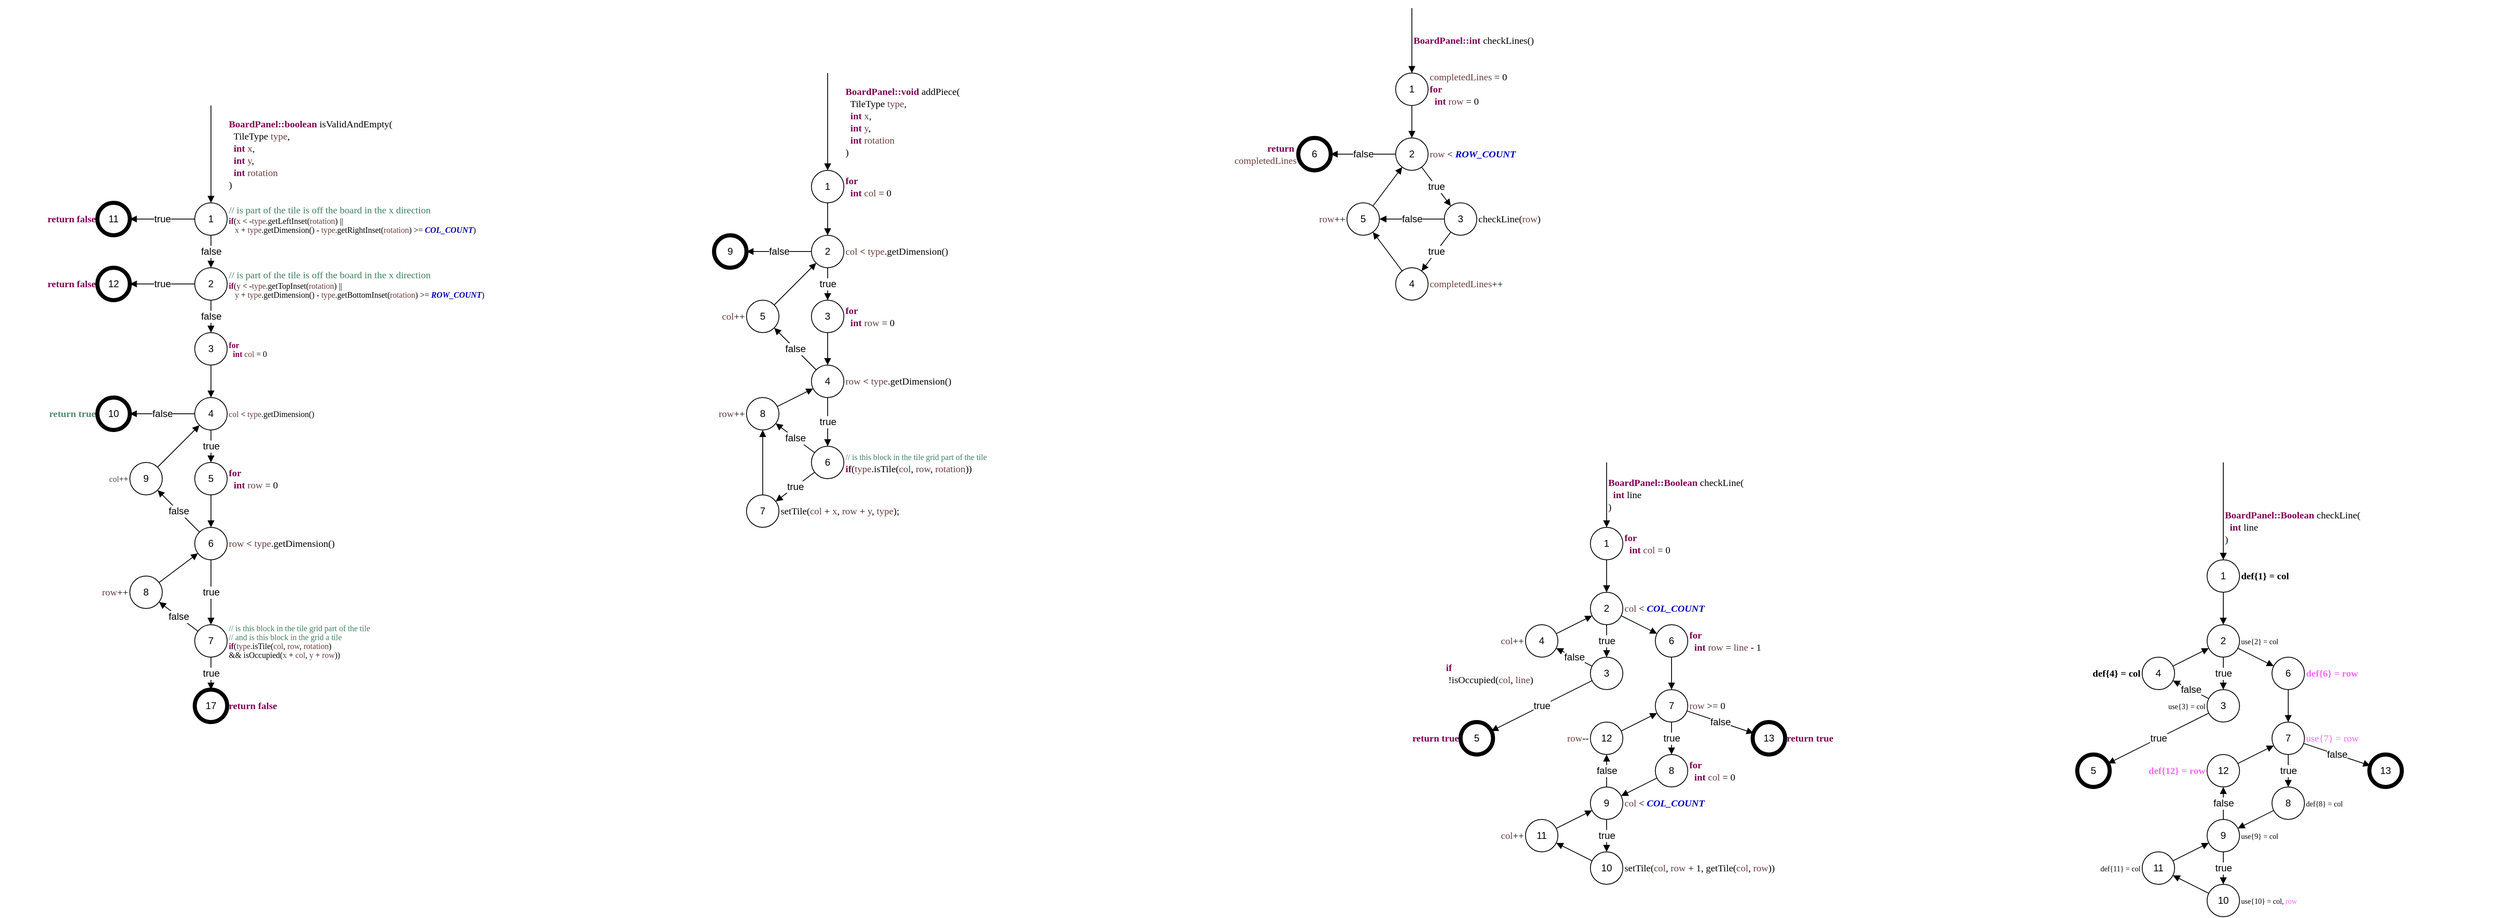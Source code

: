 <mxfile version="13.4.5" type="device" pages="2"><diagram id="apDySXAh8fKYk_255jvn" name="BoardPanel"><mxGraphModel dx="1056" dy="967" grid="1" gridSize="10" guides="1" tooltips="1" connect="1" arrows="1" fold="1" page="1" pageScale="1" pageWidth="850" pageHeight="1400" math="0" shadow="0" extFonts="Source Code Pro^https://fonts.googleapis.com/css?family=Source+Code+Pro"><root><mxCell id="0"/><mxCell id="1" parent="0"/><mxCell id="esQ9ZFKP40WXNAGpkWaG-5" style="rounded=0;orthogonalLoop=1;jettySize=auto;html=1;fontSize=10;endArrow=block;endFill=1;entryX=0.5;entryY=0;entryDx=0;entryDy=0;" parent="1" target="esQ9ZFKP40WXNAGpkWaG-2" edge="1"><mxGeometry relative="1" as="geometry"><mxPoint x="260" y="260" as="targetPoint"/><mxPoint x="340" y="240" as="sourcePoint"/></mxGeometry></mxCell><mxCell id="esQ9ZFKP40WXNAGpkWaG-7" value="true" style="edgeStyle=none;rounded=0;orthogonalLoop=1;jettySize=auto;html=1;endArrow=block;endFill=1;fontSize=12;" parent="1" source="esQ9ZFKP40WXNAGpkWaG-2" target="esQ9ZFKP40WXNAGpkWaG-6" edge="1"><mxGeometry relative="1" as="geometry"/></mxCell><mxCell id="esQ9ZFKP40WXNAGpkWaG-2" value="1" style="ellipse;whiteSpace=wrap;html=1;aspect=fixed;" parent="1" vertex="1"><mxGeometry x="320" y="360" width="40" height="40" as="geometry"/></mxCell><mxCell id="esQ9ZFKP40WXNAGpkWaG-4" value="&lt;p class=&quot;p1&quot; style=&quot;margin: 0px ; font-stretch: normal ; line-height: normal ; font-family: &amp;#34;menlo&amp;#34; ; font-size: 10px&quot;&gt;&lt;span style=&quot;color: rgb(63 , 127 , 95) ; font-size: 12px&quot;&gt;// is part of the tile is off the board in the x direction&lt;/span&gt;&lt;br&gt;&lt;/p&gt;&lt;p class=&quot;p1&quot; style=&quot;margin: 0px ; font-stretch: normal ; line-height: normal ; font-family: &amp;#34;menlo&amp;#34; ; font-size: 10px&quot;&gt;&lt;span class=&quot;s1&quot; style=&quot;color: rgb(127 , 0 , 85) ; font-size: 10px&quot;&gt;&lt;b style=&quot;font-size: 10px&quot;&gt;if&lt;/b&gt;&lt;/span&gt;(&lt;span class=&quot;s2&quot; style=&quot;color: rgb(106 , 62 , 62) ; font-size: 10px&quot;&gt;x&lt;/span&gt; &amp;lt; -&lt;span class=&quot;s2&quot; style=&quot;color: rgb(106 , 62 , 62) ; font-size: 10px&quot;&gt;type&lt;/span&gt;.getLeftInset(&lt;span class=&quot;s2&quot; style=&quot;color: rgb(106 , 62 , 62) ; font-size: 10px&quot;&gt;rotation&lt;/span&gt;) ||&lt;/p&gt;&lt;p class=&quot;p1&quot; style=&quot;margin: 0px ; font-stretch: normal ; line-height: normal ; font-family: &amp;#34;menlo&amp;#34; ; font-size: 10px&quot;&gt;&amp;nbsp; &amp;nbsp;&lt;span class=&quot;s2&quot; style=&quot;color: rgb(106 , 62 , 62) ; font-size: 10px&quot;&gt;x&lt;/span&gt; + &lt;span class=&quot;s2&quot; style=&quot;color: rgb(106 , 62 , 62) ; font-size: 10px&quot;&gt;type&lt;/span&gt;.getDimension() - &lt;span class=&quot;s2&quot; style=&quot;color: rgb(106 , 62 , 62) ; font-size: 10px&quot;&gt;type&lt;/span&gt;.getRightInset(&lt;span class=&quot;s2&quot; style=&quot;color: rgb(106 , 62 , 62) ; font-size: 10px&quot;&gt;rotation&lt;/span&gt;) &amp;gt;= &lt;span class=&quot;s3&quot; style=&quot;color: rgb(0 , 0 , 192) ; font-size: 10px&quot;&gt;&lt;b style=&quot;font-size: 10px&quot;&gt;&lt;i style=&quot;font-size: 10px&quot;&gt;COL_COUNT&lt;/i&gt;&lt;/b&gt;&lt;/span&gt;)&lt;/p&gt;" style="text;html=1;strokeColor=none;fillColor=none;align=left;verticalAlign=middle;whiteSpace=wrap;rounded=0;fontSize=10;allowArrows=0;connectable=0;" parent="1" vertex="1"><mxGeometry x="360" y="360" width="440" height="40" as="geometry"/></mxCell><mxCell id="esQ9ZFKP40WXNAGpkWaG-6" value="11" style="ellipse;whiteSpace=wrap;html=1;aspect=fixed;fontSize=12;strokeWidth=5;" parent="1" vertex="1"><mxGeometry x="200" y="360" width="40" height="40" as="geometry"/></mxCell><mxCell id="esQ9ZFKP40WXNAGpkWaG-9" value="&lt;p class=&quot;p1&quot; style=&quot;margin: 0px ; font-stretch: normal ; font-size: 12px ; line-height: normal ; font-family: &amp;quot;menlo&amp;quot; ; color: rgb(127 , 0 , 85)&quot;&gt;&lt;b&gt;return&lt;/b&gt;&lt;span class=&quot;s1&quot; style=&quot;color: rgb(0 , 0 , 0)&quot;&gt; &lt;/span&gt;&lt;b&gt;false&lt;/b&gt;&lt;/p&gt;" style="text;html=1;strokeColor=none;fillColor=none;align=right;verticalAlign=middle;whiteSpace=wrap;rounded=0;fontSize=10;allowArrows=0;connectable=0;" parent="1" vertex="1"><mxGeometry x="80" y="360" width="120" height="40" as="geometry"/></mxCell><mxCell id="esQ9ZFKP40WXNAGpkWaG-10" value="12" style="ellipse;whiteSpace=wrap;html=1;aspect=fixed;strokeWidth=5;" parent="1" vertex="1"><mxGeometry x="200" y="440" width="40" height="40" as="geometry"/></mxCell><mxCell id="esQ9ZFKP40WXNAGpkWaG-11" value="&lt;p class=&quot;p1&quot; style=&quot;margin: 0px ; font-stretch: normal ; font-size: 12px ; line-height: normal ; font-family: &amp;quot;menlo&amp;quot; ; color: rgb(127 , 0 , 85)&quot;&gt;&lt;b&gt;return&lt;/b&gt;&lt;span class=&quot;s1&quot; style=&quot;color: rgb(0 , 0 , 0)&quot;&gt; &lt;/span&gt;&lt;b&gt;false&lt;/b&gt;&lt;/p&gt;" style="text;html=1;strokeColor=none;fillColor=none;align=right;verticalAlign=middle;whiteSpace=wrap;rounded=0;fontSize=10;allowArrows=0;connectable=0;" parent="1" vertex="1"><mxGeometry x="80" y="440" width="120" height="40" as="geometry"/></mxCell><mxCell id="esQ9ZFKP40WXNAGpkWaG-15" value="true" style="edgeStyle=none;rounded=0;orthogonalLoop=1;jettySize=auto;html=1;endArrow=block;endFill=1;fontSize=12;" parent="1" source="esQ9ZFKP40WXNAGpkWaG-12" target="esQ9ZFKP40WXNAGpkWaG-10" edge="1"><mxGeometry relative="1" as="geometry"/></mxCell><mxCell id="esQ9ZFKP40WXNAGpkWaG-17" value="false" style="edgeStyle=none;rounded=0;orthogonalLoop=1;jettySize=auto;html=1;endArrow=block;endFill=1;fontSize=12;" parent="1" source="esQ9ZFKP40WXNAGpkWaG-12" target="esQ9ZFKP40WXNAGpkWaG-16" edge="1"><mxGeometry relative="1" as="geometry"/></mxCell><mxCell id="esQ9ZFKP40WXNAGpkWaG-12" value="2" style="ellipse;whiteSpace=wrap;html=1;aspect=fixed;" parent="1" vertex="1"><mxGeometry x="320" y="440" width="40" height="40" as="geometry"/></mxCell><mxCell id="esQ9ZFKP40WXNAGpkWaG-13" value="&lt;p class=&quot;p1&quot; style=&quot;margin: 0px ; font-stretch: normal ; line-height: normal ; font-family: &amp;#34;menlo&amp;#34; ; font-size: 10px&quot;&gt;&lt;span style=&quot;color: rgb(63 , 127 , 95) ; font-size: 12px&quot;&gt;// is part of the tile is off the board in the x direction&lt;/span&gt;&lt;br&gt;&lt;/p&gt;&lt;p class=&quot;p1&quot; style=&quot;margin: 0px ; font-stretch: normal ; line-height: normal ; font-family: &amp;#34;menlo&amp;#34;&quot;&gt;&lt;span class=&quot;s1&quot; style=&quot;color: rgb(127 , 0 , 85)&quot;&gt;&lt;b&gt;if&lt;/b&gt;&lt;/span&gt;(&lt;span class=&quot;s2&quot; style=&quot;color: rgb(106 , 62 , 62)&quot;&gt;y&lt;/span&gt; &amp;lt; -&lt;span class=&quot;s2&quot; style=&quot;color: rgb(106 , 62 , 62)&quot;&gt;type&lt;/span&gt;.getTopInset(&lt;span class=&quot;s2&quot; style=&quot;color: rgb(106 , 62 , 62)&quot;&gt;rotation&lt;/span&gt;) ||&lt;/p&gt;&lt;p class=&quot;p1&quot; style=&quot;margin: 0px ; font-stretch: normal ; line-height: normal ; font-family: &amp;#34;menlo&amp;#34;&quot;&gt;&amp;nbsp; &amp;nbsp;&lt;span class=&quot;s2&quot; style=&quot;color: rgb(106 , 62 , 62)&quot;&gt;y&lt;/span&gt; + &lt;span class=&quot;s2&quot; style=&quot;color: rgb(106 , 62 , 62)&quot;&gt;type&lt;/span&gt;.getDimension() - &lt;span class=&quot;s2&quot; style=&quot;color: rgb(106 , 62 , 62)&quot;&gt;type&lt;/span&gt;.getBottomInset(&lt;span class=&quot;s2&quot; style=&quot;color: rgb(106 , 62 , 62)&quot;&gt;rotation&lt;/span&gt;) &amp;gt;= &lt;span class=&quot;s3&quot; style=&quot;color: rgb(0 , 0 , 192)&quot;&gt;&lt;b&gt;&lt;i&gt;ROW_COUNT&lt;/i&gt;&lt;/b&gt;&lt;/span&gt;)&lt;/p&gt;" style="text;html=1;strokeColor=none;fillColor=none;align=left;verticalAlign=middle;whiteSpace=wrap;rounded=0;fontSize=10;allowArrows=0;connectable=0;" parent="1" vertex="1"><mxGeometry x="360" y="440" width="440" height="40" as="geometry"/></mxCell><mxCell id="esQ9ZFKP40WXNAGpkWaG-14" value="false" style="edgeStyle=none;rounded=0;orthogonalLoop=1;jettySize=auto;html=1;endArrow=block;endFill=1;fontSize=12;" parent="1" source="esQ9ZFKP40WXNAGpkWaG-2" target="esQ9ZFKP40WXNAGpkWaG-12" edge="1"><mxGeometry relative="1" as="geometry"/></mxCell><mxCell id="esQ9ZFKP40WXNAGpkWaG-24" style="edgeStyle=none;rounded=0;orthogonalLoop=1;jettySize=auto;html=1;endArrow=block;endFill=1;fontSize=12;" parent="1" source="esQ9ZFKP40WXNAGpkWaG-16" target="esQ9ZFKP40WXNAGpkWaG-20" edge="1"><mxGeometry relative="1" as="geometry"/></mxCell><mxCell id="esQ9ZFKP40WXNAGpkWaG-16" value="3" style="ellipse;whiteSpace=wrap;html=1;aspect=fixed;" parent="1" vertex="1"><mxGeometry x="320" y="520" width="40" height="40" as="geometry"/></mxCell><mxCell id="esQ9ZFKP40WXNAGpkWaG-18" value="&lt;p class=&quot;p1&quot; style=&quot;margin: 0px; font-stretch: normal; font-size: 10px; line-height: normal; font-family: menlo;&quot;&gt;&lt;span class=&quot;s1&quot; style=&quot;color: rgb(127, 0, 85); font-size: 10px;&quot;&gt;&lt;b style=&quot;font-size: 10px;&quot;&gt;for&lt;/b&gt;&lt;/span&gt;&lt;/p&gt;&lt;p class=&quot;p1&quot; style=&quot;margin: 0px; font-stretch: normal; font-size: 10px; line-height: normal; font-family: menlo;&quot;&gt;&lt;span class=&quot;s1&quot; style=&quot;color: rgb(127, 0, 85); font-size: 10px;&quot;&gt;&lt;b style=&quot;font-size: 10px;&quot;&gt;&amp;nbsp; int&lt;/b&gt;&lt;/span&gt; &lt;span class=&quot;s2&quot; style=&quot;color: rgb(106, 62, 62); font-size: 10px;&quot;&gt;col&lt;/span&gt; = 0&lt;/p&gt;" style="text;html=1;strokeColor=none;fillColor=none;align=left;verticalAlign=middle;whiteSpace=wrap;rounded=0;fontSize=10;allowArrows=0;connectable=0;" parent="1" vertex="1"><mxGeometry x="360" y="520" width="160" height="40" as="geometry"/></mxCell><mxCell id="esQ9ZFKP40WXNAGpkWaG-27" value="false" style="edgeStyle=none;rounded=0;orthogonalLoop=1;jettySize=auto;html=1;endArrow=block;endFill=1;fontSize=12;" parent="1" source="esQ9ZFKP40WXNAGpkWaG-20" target="esQ9ZFKP40WXNAGpkWaG-25" edge="1"><mxGeometry relative="1" as="geometry"><mxPoint x="100" y="650" as="targetPoint"/></mxGeometry></mxCell><mxCell id="esQ9ZFKP40WXNAGpkWaG-35" value="true" style="edgeStyle=none;rounded=0;orthogonalLoop=1;jettySize=auto;html=1;endArrow=block;endFill=1;fontSize=12;" parent="1" source="esQ9ZFKP40WXNAGpkWaG-20" target="esQ9ZFKP40WXNAGpkWaG-29" edge="1"><mxGeometry relative="1" as="geometry"/></mxCell><mxCell id="esQ9ZFKP40WXNAGpkWaG-20" value="4" style="ellipse;whiteSpace=wrap;html=1;aspect=fixed;" parent="1" vertex="1"><mxGeometry x="320" y="600" width="40" height="40" as="geometry"/></mxCell><mxCell id="esQ9ZFKP40WXNAGpkWaG-21" value="&lt;p class=&quot;p1&quot; style=&quot;margin: 0px; font-stretch: normal; font-size: 10px; line-height: normal; font-family: menlo;&quot;&gt;&lt;span class=&quot;s2&quot; style=&quot;color: rgb(106, 62, 62); font-size: 10px;&quot;&gt;col&lt;/span&gt;&lt;span style=&quot;font-size: 10px;&quot;&gt; &amp;lt; &lt;/span&gt;&lt;span class=&quot;s2&quot; style=&quot;color: rgb(106, 62, 62); font-size: 10px;&quot;&gt;type&lt;/span&gt;&lt;span style=&quot;font-size: 10px;&quot;&gt;.getDimension()&lt;/span&gt;&lt;br style=&quot;font-size: 10px;&quot;&gt;&lt;/p&gt;" style="text;html=1;strokeColor=none;fillColor=none;align=left;verticalAlign=middle;whiteSpace=wrap;rounded=0;fontSize=10;allowArrows=0;connectable=0;" parent="1" vertex="1"><mxGeometry x="360" y="600" width="200" height="40" as="geometry"/></mxCell><mxCell id="esQ9ZFKP40WXNAGpkWaG-28" style="edgeStyle=none;rounded=0;orthogonalLoop=1;jettySize=auto;html=1;endArrow=block;endFill=1;fontSize=10;" parent="1" source="esQ9ZFKP40WXNAGpkWaG-22" target="esQ9ZFKP40WXNAGpkWaG-20" edge="1"><mxGeometry relative="1" as="geometry"/></mxCell><mxCell id="esQ9ZFKP40WXNAGpkWaG-22" value="9" style="ellipse;whiteSpace=wrap;html=1;aspect=fixed;" parent="1" vertex="1"><mxGeometry x="240" y="680" width="40" height="40" as="geometry"/></mxCell><mxCell id="esQ9ZFKP40WXNAGpkWaG-23" value="&lt;p class=&quot;p1&quot; style=&quot;margin: 0px; font-stretch: normal; font-size: 10px; line-height: normal; font-family: menlo;&quot;&gt;&lt;span class=&quot;s2&quot; style=&quot;color: rgb(106, 62, 62); font-size: 10px;&quot;&gt;col&lt;/span&gt;&lt;span style=&quot;font-size: 10px;&quot;&gt;++&lt;/span&gt;&lt;br style=&quot;font-size: 10px;&quot;&gt;&lt;/p&gt;" style="text;html=1;strokeColor=none;fillColor=none;align=right;verticalAlign=middle;whiteSpace=wrap;rounded=0;fontSize=10;allowArrows=0;connectable=0;" parent="1" vertex="1"><mxGeometry x="160" y="680" width="80" height="40" as="geometry"/></mxCell><mxCell id="esQ9ZFKP40WXNAGpkWaG-25" value="10" style="ellipse;whiteSpace=wrap;html=1;aspect=fixed;strokeWidth=5;" parent="1" vertex="1"><mxGeometry x="200" y="600" width="40" height="40" as="geometry"/></mxCell><mxCell id="esQ9ZFKP40WXNAGpkWaG-26" value="&lt;p class=&quot;p1&quot; style=&quot;margin: 0px; font-stretch: normal; font-size: 12px; line-height: normal; font-family: menlo;&quot;&gt;&lt;b&gt;return&lt;/b&gt;&lt;span class=&quot;s1&quot; style=&quot;&quot;&gt;&amp;nbsp;&lt;/span&gt;&lt;b style=&quot;font-family: &amp;quot;menlo&amp;quot;&quot;&gt;true&lt;/b&gt;&lt;/p&gt;" style="text;html=1;strokeColor=none;fillColor=none;align=right;verticalAlign=middle;whiteSpace=wrap;rounded=0;fontSize=10;allowArrows=0;connectable=0;fontColor=#518C6D;" parent="1" vertex="1"><mxGeometry x="80" y="600" width="120" height="40" as="geometry"/></mxCell><mxCell id="esQ9ZFKP40WXNAGpkWaG-36" style="edgeStyle=none;rounded=0;orthogonalLoop=1;jettySize=auto;html=1;endArrow=block;endFill=1;fontSize=12;" parent="1" source="esQ9ZFKP40WXNAGpkWaG-29" target="esQ9ZFKP40WXNAGpkWaG-31" edge="1"><mxGeometry relative="1" as="geometry"/></mxCell><mxCell id="esQ9ZFKP40WXNAGpkWaG-29" value="5" style="ellipse;whiteSpace=wrap;html=1;aspect=fixed;" parent="1" vertex="1"><mxGeometry x="320" y="680" width="40" height="40" as="geometry"/></mxCell><mxCell id="esQ9ZFKP40WXNAGpkWaG-30" value="&lt;p class=&quot;p1&quot; style=&quot;margin: 0px ; font-stretch: normal ; font-size: 12px ; line-height: normal ; font-family: &amp;#34;menlo&amp;#34;&quot;&gt;&lt;span class=&quot;s1&quot; style=&quot;color: rgb(127 , 0 , 85)&quot;&gt;&lt;b&gt;for&lt;/b&gt;&lt;/span&gt;&lt;/p&gt;&lt;p class=&quot;p1&quot; style=&quot;margin: 0px ; font-stretch: normal ; font-size: 12px ; line-height: normal ; font-family: &amp;#34;menlo&amp;#34;&quot;&gt;&lt;span class=&quot;s1&quot; style=&quot;color: rgb(127 , 0 , 85)&quot;&gt;&lt;b&gt;&amp;nbsp; int&lt;/b&gt;&lt;/span&gt; &lt;span class=&quot;s2&quot; style=&quot;color: rgb(106 , 62 , 62)&quot;&gt;row&lt;/span&gt; = 0&lt;/p&gt;" style="text;html=1;strokeColor=none;fillColor=none;align=left;verticalAlign=middle;whiteSpace=wrap;rounded=0;fontSize=10;allowArrows=0;connectable=0;" parent="1" vertex="1"><mxGeometry x="360" y="680" width="200" height="40" as="geometry"/></mxCell><mxCell id="esQ9ZFKP40WXNAGpkWaG-37" value="false" style="edgeStyle=none;rounded=0;orthogonalLoop=1;jettySize=auto;html=1;endArrow=block;endFill=1;fontSize=12;" parent="1" source="esQ9ZFKP40WXNAGpkWaG-31" target="esQ9ZFKP40WXNAGpkWaG-22" edge="1"><mxGeometry relative="1" as="geometry"/></mxCell><mxCell id="esQ9ZFKP40WXNAGpkWaG-40" value="true" style="edgeStyle=none;rounded=0;orthogonalLoop=1;jettySize=auto;html=1;endArrow=block;endFill=1;fontSize=12;" parent="1" source="esQ9ZFKP40WXNAGpkWaG-31" target="esQ9ZFKP40WXNAGpkWaG-38" edge="1"><mxGeometry relative="1" as="geometry"/></mxCell><mxCell id="esQ9ZFKP40WXNAGpkWaG-31" value="6" style="ellipse;whiteSpace=wrap;html=1;aspect=fixed;" parent="1" vertex="1"><mxGeometry x="320" y="760" width="40" height="40" as="geometry"/></mxCell><mxCell id="esQ9ZFKP40WXNAGpkWaG-32" value="&lt;p class=&quot;p1&quot; style=&quot;margin: 0px ; font-stretch: normal ; font-size: 12px ; line-height: normal ; font-family: &amp;#34;menlo&amp;#34;&quot;&gt;&lt;span class=&quot;s2&quot; style=&quot;color: rgb(106 , 62 , 62)&quot;&gt;row&lt;/span&gt;&lt;span&gt; &amp;lt; &lt;/span&gt;&lt;span class=&quot;s2&quot; style=&quot;color: rgb(106 , 62 , 62)&quot;&gt;type&lt;/span&gt;&lt;span&gt;.getDimension()&lt;/span&gt;&lt;/p&gt;" style="text;html=1;strokeColor=none;fillColor=none;align=left;verticalAlign=middle;whiteSpace=wrap;rounded=0;fontSize=10;allowArrows=0;connectable=0;" parent="1" vertex="1"><mxGeometry x="360" y="760" width="200" height="40" as="geometry"/></mxCell><mxCell id="esQ9ZFKP40WXNAGpkWaG-45" style="edgeStyle=none;rounded=0;orthogonalLoop=1;jettySize=auto;html=1;endArrow=block;endFill=1;fontSize=10;" parent="1" source="esQ9ZFKP40WXNAGpkWaG-33" target="esQ9ZFKP40WXNAGpkWaG-31" edge="1"><mxGeometry relative="1" as="geometry"><mxPoint x="250" y="990" as="targetPoint"/></mxGeometry></mxCell><mxCell id="esQ9ZFKP40WXNAGpkWaG-33" value="8" style="ellipse;whiteSpace=wrap;html=1;aspect=fixed;" parent="1" vertex="1"><mxGeometry x="240" y="820" width="40" height="40" as="geometry"/></mxCell><mxCell id="esQ9ZFKP40WXNAGpkWaG-34" value="&lt;p class=&quot;p1&quot; style=&quot;margin: 0px ; font-stretch: normal ; font-size: 12px ; line-height: normal ; font-family: &amp;quot;menlo&amp;quot;&quot;&gt;&lt;span class=&quot;s2&quot; style=&quot;color: rgb(106 , 62 , 62)&quot;&gt;row&lt;/span&gt;&lt;span&gt;++&lt;/span&gt;&lt;br&gt;&lt;/p&gt;" style="text;html=1;strokeColor=none;fillColor=none;align=right;verticalAlign=middle;whiteSpace=wrap;rounded=0;fontSize=10;allowArrows=0;connectable=0;" parent="1" vertex="1"><mxGeometry x="160" y="820" width="80" height="40" as="geometry"/></mxCell><mxCell id="esQ9ZFKP40WXNAGpkWaG-43" value="true" style="edgeStyle=none;rounded=0;orthogonalLoop=1;jettySize=auto;html=1;endArrow=block;endFill=1;fontSize=12;" parent="1" source="esQ9ZFKP40WXNAGpkWaG-38" target="esQ9ZFKP40WXNAGpkWaG-41" edge="1"><mxGeometry relative="1" as="geometry"/></mxCell><mxCell id="esQ9ZFKP40WXNAGpkWaG-44" value="false" style="edgeStyle=none;rounded=0;orthogonalLoop=1;jettySize=auto;html=1;endArrow=block;endFill=1;fontSize=12;" parent="1" source="esQ9ZFKP40WXNAGpkWaG-38" target="esQ9ZFKP40WXNAGpkWaG-33" edge="1"><mxGeometry relative="1" as="geometry"/></mxCell><mxCell id="esQ9ZFKP40WXNAGpkWaG-38" value="7" style="ellipse;whiteSpace=wrap;html=1;aspect=fixed;" parent="1" vertex="1"><mxGeometry x="320" y="880" width="40" height="40" as="geometry"/></mxCell><mxCell id="esQ9ZFKP40WXNAGpkWaG-39" value="&lt;p class=&quot;p1&quot; style=&quot;margin: 0px ; font-stretch: normal ; font-size: 10px ; line-height: normal ; font-family: &amp;#34;menlo&amp;#34;&quot;&gt;&lt;span class=&quot;s1&quot; style=&quot;color: rgb(127 , 0 , 85) ; font-size: 10px&quot;&gt;&lt;span style=&quot;color: rgb(63 , 127 , 95) ; font-size: 10px&quot;&gt;// is this block in the tile grid part of the&amp;nbsp;&lt;/span&gt;&lt;/span&gt;&lt;span style=&quot;color: rgb(63 , 127 , 95)&quot;&gt;tile&lt;/span&gt;&lt;/p&gt;&lt;p class=&quot;p1&quot; style=&quot;margin: 0px ; font-stretch: normal ; font-size: 10px ; line-height: normal ; font-family: &amp;#34;menlo&amp;#34;&quot;&gt;&lt;span style=&quot;color: rgb(63 , 127 , 95)&quot;&gt;// and is this block in the grid a tile&lt;/span&gt;&lt;/p&gt;&lt;p class=&quot;p1&quot; style=&quot;margin: 0px ; font-stretch: normal ; font-size: 10px ; line-height: normal ; font-family: &amp;#34;menlo&amp;#34;&quot;&gt;&lt;span class=&quot;s1&quot; style=&quot;color: rgb(127 , 0 , 85) ; font-size: 10px&quot;&gt;&lt;b style=&quot;font-size: 10px&quot;&gt;if&lt;/b&gt;&lt;/span&gt;(&lt;span class=&quot;s2&quot; style=&quot;color: rgb(106 , 62 , 62) ; font-size: 10px&quot;&gt;type&lt;/span&gt;.isTile(&lt;span class=&quot;s2&quot; style=&quot;color: rgb(106 , 62 , 62) ; font-size: 10px&quot;&gt;col&lt;/span&gt;, &lt;span class=&quot;s2&quot; style=&quot;color: rgb(106 , 62 , 62) ; font-size: 10px&quot;&gt;row&lt;/span&gt;, &lt;span class=&quot;s2&quot; style=&quot;color: rgb(106 , 62 , 62) ; font-size: 10px&quot;&gt;rotation&lt;/span&gt;)&amp;nbsp;&lt;/p&gt;&lt;p class=&quot;p1&quot; style=&quot;margin: 0px ; font-stretch: normal ; font-size: 10px ; line-height: normal ; font-family: &amp;#34;menlo&amp;#34;&quot;&gt;&amp;amp;&amp;amp; isOccupied(&lt;span class=&quot;s2&quot; style=&quot;color: rgb(106 , 62 , 62) ; font-size: 10px&quot;&gt;x&lt;/span&gt; + &lt;span class=&quot;s2&quot; style=&quot;color: rgb(106 , 62 , 62) ; font-size: 10px&quot;&gt;col&lt;/span&gt;, &lt;span class=&quot;s2&quot; style=&quot;color: rgb(106 , 62 , 62) ; font-size: 10px&quot;&gt;y&lt;/span&gt; + &lt;span class=&quot;s2&quot; style=&quot;color: rgb(106 , 62 , 62) ; font-size: 10px&quot;&gt;row&lt;/span&gt;))&lt;/p&gt;" style="text;html=1;strokeColor=none;fillColor=none;align=left;verticalAlign=middle;whiteSpace=wrap;rounded=0;fontSize=10;allowArrows=0;connectable=0;" parent="1" vertex="1"><mxGeometry x="360" y="880" width="360" height="40" as="geometry"/></mxCell><mxCell id="esQ9ZFKP40WXNAGpkWaG-41" value="17" style="ellipse;whiteSpace=wrap;html=1;aspect=fixed;strokeWidth=5;" parent="1" vertex="1"><mxGeometry x="320" y="960" width="40" height="40" as="geometry"/></mxCell><mxCell id="esQ9ZFKP40WXNAGpkWaG-42" value="&lt;p class=&quot;p1&quot; style=&quot;margin: 0px ; font-stretch: normal ; font-size: 12px ; line-height: normal ; font-family: &amp;quot;menlo&amp;quot; ; color: rgb(127 , 0 , 85)&quot;&gt;&lt;b&gt;return&lt;/b&gt;&lt;span class=&quot;s1&quot; style=&quot;color: rgb(0 , 0 , 0)&quot;&gt; &lt;/span&gt;&lt;b&gt;false&lt;/b&gt;&lt;/p&gt;" style="text;html=1;strokeColor=none;fillColor=none;align=left;verticalAlign=middle;whiteSpace=wrap;rounded=0;fontSize=10;allowArrows=0;connectable=0;" parent="1" vertex="1"><mxGeometry x="360" y="960" width="180" height="40" as="geometry"/></mxCell><mxCell id="esQ9ZFKP40WXNAGpkWaG-46" value="&lt;p class=&quot;p1&quot; style=&quot;margin: 0px ; font-stretch: normal ; font-size: 12px ; line-height: normal ; font-family: &amp;#34;menlo&amp;#34;&quot;&gt;&lt;span class=&quot;s1&quot; style=&quot;color: rgb(127 , 0 , 85)&quot;&gt;&lt;b&gt;BoardPanel::&lt;/b&gt;&lt;/span&gt;&lt;span class=&quot;s1&quot; style=&quot;color: rgb(127 , 0 , 85)&quot;&gt;&lt;b&gt;boolean&lt;/b&gt;&lt;/span&gt;&lt;span&gt; isValidAndEmpty(&lt;/span&gt;&lt;/p&gt;&lt;p class=&quot;p1&quot; style=&quot;margin: 0px ; font-stretch: normal ; font-size: 12px ; line-height: normal ; font-family: &amp;#34;menlo&amp;#34;&quot;&gt;&amp;nbsp; TileType &lt;span class=&quot;s2&quot; style=&quot;color: rgb(106 , 62 , 62)&quot;&gt;type&lt;/span&gt;,&amp;nbsp;&lt;/p&gt;&lt;p class=&quot;p1&quot; style=&quot;margin: 0px ; font-stretch: normal ; font-size: 12px ; line-height: normal ; font-family: &amp;#34;menlo&amp;#34;&quot;&gt;&lt;span class=&quot;s1&quot; style=&quot;color: rgb(127 , 0 , 85)&quot;&gt;&lt;b&gt;&amp;nbsp; int&lt;/b&gt;&lt;/span&gt; &lt;span class=&quot;s2&quot; style=&quot;color: rgb(106 , 62 , 62)&quot;&gt;x&lt;/span&gt;,&amp;nbsp;&lt;/p&gt;&lt;p class=&quot;p1&quot; style=&quot;margin: 0px ; font-stretch: normal ; font-size: 12px ; line-height: normal ; font-family: &amp;#34;menlo&amp;#34;&quot;&gt;&lt;span class=&quot;s1&quot; style=&quot;color: rgb(127 , 0 , 85)&quot;&gt;&lt;b&gt;&amp;nbsp; int&lt;/b&gt;&lt;/span&gt; &lt;span class=&quot;s2&quot; style=&quot;color: rgb(106 , 62 , 62)&quot;&gt;y&lt;/span&gt;,&amp;nbsp;&lt;/p&gt;&lt;p class=&quot;p1&quot; style=&quot;margin: 0px ; font-stretch: normal ; font-size: 12px ; line-height: normal ; font-family: &amp;#34;menlo&amp;#34;&quot;&gt;&lt;span class=&quot;s1&quot; style=&quot;color: rgb(127 , 0 , 85)&quot;&gt;&lt;b&gt;&amp;nbsp; int&lt;/b&gt;&lt;/span&gt; &lt;span class=&quot;s2&quot; style=&quot;color: rgb(106 , 62 , 62)&quot;&gt;rotation&lt;/span&gt;&lt;/p&gt;&lt;p class=&quot;p1&quot; style=&quot;margin: 0px ; font-stretch: normal ; font-size: 12px ; line-height: normal ; font-family: &amp;#34;menlo&amp;#34;&quot;&gt;)&lt;/p&gt;" style="text;html=1;strokeColor=none;fillColor=none;align=left;verticalAlign=middle;whiteSpace=wrap;rounded=0;fontSize=10;allowArrows=0;connectable=0;" parent="1" vertex="1"><mxGeometry x="360" y="240" width="460" height="120" as="geometry"/></mxCell><mxCell id="uJLQaDglCBVyTw3my_QG-19" style="edgeStyle=none;rounded=0;orthogonalLoop=1;jettySize=auto;html=1;endArrow=block;endFill=1;fontSize=12;" parent="1" source="uJLQaDglCBVyTw3my_QG-1" target="uJLQaDglCBVyTw3my_QG-4" edge="1"><mxGeometry relative="1" as="geometry"/></mxCell><mxCell id="uJLQaDglCBVyTw3my_QG-1" value="1" style="ellipse;whiteSpace=wrap;html=1;aspect=fixed;" parent="1" vertex="1"><mxGeometry x="1080" y="320" width="40" height="40" as="geometry"/></mxCell><mxCell id="uJLQaDglCBVyTw3my_QG-2" value="&lt;p class=&quot;p1&quot; style=&quot;margin: 0px ; font-stretch: normal ; font-size: 12px ; line-height: normal ; font-family: &amp;#34;menlo&amp;#34;&quot;&gt;&lt;span class=&quot;s1&quot; style=&quot;color: rgb(127 , 0 , 85)&quot;&gt;&lt;b&gt;for&lt;/b&gt;&lt;/span&gt;&lt;/p&gt;&lt;p class=&quot;p1&quot; style=&quot;margin: 0px ; font-stretch: normal ; font-size: 12px ; line-height: normal ; font-family: &amp;#34;menlo&amp;#34;&quot;&gt;&lt;span class=&quot;s1&quot; style=&quot;color: rgb(127 , 0 , 85)&quot;&gt;&lt;b&gt;&amp;nbsp; int&lt;/b&gt;&lt;/span&gt; &lt;span class=&quot;s2&quot; style=&quot;color: rgb(106 , 62 , 62)&quot;&gt;col&lt;/span&gt; = 0&lt;/p&gt;" style="text;html=1;strokeColor=none;fillColor=none;align=left;verticalAlign=middle;whiteSpace=wrap;rounded=0;fontSize=10;allowArrows=0;connectable=0;" parent="1" vertex="1"><mxGeometry x="1120" y="320" width="190" height="40" as="geometry"/></mxCell><mxCell id="uJLQaDglCBVyTw3my_QG-3" value="&lt;p class=&quot;p1&quot; style=&quot;margin: 0px ; font-stretch: normal ; font-size: 12px ; line-height: normal ; font-family: &amp;#34;menlo&amp;#34;&quot;&gt;&lt;span class=&quot;s1&quot; style=&quot;color: rgb(127 , 0 , 85)&quot;&gt;&lt;b&gt;BoardPanel::&lt;/b&gt;&lt;/span&gt;&lt;span class=&quot;s1&quot; style=&quot;color: rgb(127 , 0 , 85)&quot;&gt;&lt;b&gt;void&lt;/b&gt;&lt;/span&gt;&lt;span&gt;&amp;nbsp;addPiece(&lt;/span&gt;&lt;/p&gt;&lt;p class=&quot;p1&quot; style=&quot;margin: 0px ; font-stretch: normal ; font-size: 12px ; line-height: normal ; font-family: &amp;#34;menlo&amp;#34;&quot;&gt;&amp;nbsp; TileType &lt;span class=&quot;s2&quot; style=&quot;color: rgb(106 , 62 , 62)&quot;&gt;type&lt;/span&gt;,&amp;nbsp;&lt;/p&gt;&lt;p class=&quot;p1&quot; style=&quot;margin: 0px ; font-stretch: normal ; font-size: 12px ; line-height: normal ; font-family: &amp;#34;menlo&amp;#34;&quot;&gt;&lt;span class=&quot;s1&quot; style=&quot;color: rgb(127 , 0 , 85)&quot;&gt;&lt;b&gt;&amp;nbsp; int&lt;/b&gt;&lt;/span&gt; &lt;span class=&quot;s2&quot; style=&quot;color: rgb(106 , 62 , 62)&quot;&gt;x&lt;/span&gt;,&amp;nbsp;&lt;/p&gt;&lt;p class=&quot;p1&quot; style=&quot;margin: 0px ; font-stretch: normal ; font-size: 12px ; line-height: normal ; font-family: &amp;#34;menlo&amp;#34;&quot;&gt;&lt;span class=&quot;s1&quot; style=&quot;color: rgb(127 , 0 , 85)&quot;&gt;&lt;b&gt;&amp;nbsp; int&lt;/b&gt;&lt;/span&gt; &lt;span class=&quot;s2&quot; style=&quot;color: rgb(106 , 62 , 62)&quot;&gt;y&lt;/span&gt;,&amp;nbsp;&lt;/p&gt;&lt;p class=&quot;p1&quot; style=&quot;margin: 0px ; font-stretch: normal ; font-size: 12px ; line-height: normal ; font-family: &amp;#34;menlo&amp;#34;&quot;&gt;&lt;span class=&quot;s1&quot; style=&quot;color: rgb(127 , 0 , 85)&quot;&gt;&lt;b&gt;&amp;nbsp; int&lt;/b&gt;&lt;/span&gt; &lt;span class=&quot;s2&quot; style=&quot;color: rgb(106 , 62 , 62)&quot;&gt;rotation&lt;/span&gt;&lt;/p&gt;&lt;p class=&quot;p1&quot; style=&quot;margin: 0px ; font-stretch: normal ; font-size: 12px ; line-height: normal ; font-family: &amp;#34;menlo&amp;#34;&quot;&gt;)&lt;/p&gt;" style="text;html=1;strokeColor=none;fillColor=none;align=left;verticalAlign=middle;whiteSpace=wrap;rounded=0;fontSize=10;allowArrows=0;connectable=0;" parent="1" vertex="1"><mxGeometry x="1120" y="200" width="240" height="120" as="geometry"/></mxCell><mxCell id="uJLQaDglCBVyTw3my_QG-20" value="false" style="edgeStyle=none;rounded=0;orthogonalLoop=1;jettySize=auto;html=1;endArrow=block;endFill=1;fontSize=12;" parent="1" source="uJLQaDglCBVyTw3my_QG-4" target="uJLQaDglCBVyTw3my_QG-18" edge="1"><mxGeometry relative="1" as="geometry"/></mxCell><mxCell id="uJLQaDglCBVyTw3my_QG-21" value="true" style="edgeStyle=none;rounded=0;orthogonalLoop=1;jettySize=auto;html=1;endArrow=block;endFill=1;fontSize=12;" parent="1" source="uJLQaDglCBVyTw3my_QG-4" target="uJLQaDglCBVyTw3my_QG-6" edge="1"><mxGeometry relative="1" as="geometry"/></mxCell><mxCell id="uJLQaDglCBVyTw3my_QG-4" value="2" style="ellipse;whiteSpace=wrap;html=1;aspect=fixed;" parent="1" vertex="1"><mxGeometry x="1080" y="400" width="40" height="40" as="geometry"/></mxCell><mxCell id="uJLQaDglCBVyTw3my_QG-5" value="&lt;p class=&quot;p1&quot; style=&quot;margin: 0px ; font-stretch: normal ; font-size: 12px ; line-height: normal ; font-family: &amp;#34;menlo&amp;#34;&quot;&gt;&lt;span class=&quot;s1&quot; style=&quot;color: rgb(106 , 62 , 62)&quot;&gt;col&lt;/span&gt; &amp;lt; &lt;span class=&quot;s1&quot; style=&quot;color: rgb(106 , 62 , 62)&quot;&gt;type&lt;/span&gt;.getDimension()&lt;/p&gt;" style="text;html=1;strokeColor=none;fillColor=none;align=left;verticalAlign=middle;whiteSpace=wrap;rounded=0;fontSize=10;allowArrows=0;connectable=0;" parent="1" vertex="1"><mxGeometry x="1120" y="400" width="190" height="40" as="geometry"/></mxCell><mxCell id="uJLQaDglCBVyTw3my_QG-22" style="edgeStyle=none;rounded=0;orthogonalLoop=1;jettySize=auto;html=1;endArrow=block;endFill=1;fontSize=12;" parent="1" source="uJLQaDglCBVyTw3my_QG-6" target="uJLQaDglCBVyTw3my_QG-8" edge="1"><mxGeometry relative="1" as="geometry"/></mxCell><mxCell id="uJLQaDglCBVyTw3my_QG-6" value="3" style="ellipse;whiteSpace=wrap;html=1;aspect=fixed;" parent="1" vertex="1"><mxGeometry x="1080" y="480" width="40" height="40" as="geometry"/></mxCell><mxCell id="uJLQaDglCBVyTw3my_QG-7" value="&lt;p class=&quot;p1&quot; style=&quot;margin: 0px ; font-stretch: normal ; font-size: 12px ; line-height: normal ; font-family: &amp;#34;menlo&amp;#34;&quot;&gt;&lt;span class=&quot;s1&quot; style=&quot;color: rgb(106 , 62 , 62)&quot;&gt;row&lt;/span&gt; &amp;lt; &lt;span class=&quot;s1&quot; style=&quot;color: rgb(106 , 62 , 62)&quot;&gt;type&lt;/span&gt;.getDimension()&lt;/p&gt;" style="text;html=1;strokeColor=none;fillColor=none;align=left;verticalAlign=middle;whiteSpace=wrap;rounded=0;fontSize=10;allowArrows=0;connectable=0;" parent="1" vertex="1"><mxGeometry x="1120" y="560" width="190" height="40" as="geometry"/></mxCell><mxCell id="uJLQaDglCBVyTw3my_QG-23" value="false" style="edgeStyle=none;rounded=0;orthogonalLoop=1;jettySize=auto;html=1;endArrow=block;endFill=1;fontSize=12;" parent="1" source="uJLQaDglCBVyTw3my_QG-8" target="uJLQaDglCBVyTw3my_QG-10" edge="1"><mxGeometry relative="1" as="geometry"/></mxCell><mxCell id="uJLQaDglCBVyTw3my_QG-25" value="true" style="edgeStyle=none;rounded=0;orthogonalLoop=1;jettySize=auto;html=1;endArrow=block;endFill=1;fontSize=12;" parent="1" source="uJLQaDglCBVyTw3my_QG-8" target="uJLQaDglCBVyTw3my_QG-12" edge="1"><mxGeometry relative="1" as="geometry"/></mxCell><mxCell id="uJLQaDglCBVyTw3my_QG-8" value="4" style="ellipse;whiteSpace=wrap;html=1;aspect=fixed;" parent="1" vertex="1"><mxGeometry x="1080" y="560" width="40" height="40" as="geometry"/></mxCell><mxCell id="uJLQaDglCBVyTw3my_QG-9" value="&lt;p class=&quot;p1&quot; style=&quot;margin: 0px ; font-stretch: normal ; font-size: 12px ; line-height: normal ; font-family: &amp;#34;menlo&amp;#34;&quot;&gt;&lt;span class=&quot;s1&quot; style=&quot;color: rgb(127 , 0 , 85)&quot;&gt;&lt;b&gt;for&lt;/b&gt;&lt;/span&gt;&lt;/p&gt;&lt;p class=&quot;p1&quot; style=&quot;margin: 0px ; font-stretch: normal ; font-size: 12px ; line-height: normal ; font-family: &amp;#34;menlo&amp;#34;&quot;&gt;&lt;span class=&quot;s1&quot; style=&quot;color: rgb(127 , 0 , 85)&quot;&gt;&lt;b&gt;&amp;nbsp; int&lt;/b&gt;&lt;/span&gt; &lt;span class=&quot;s2&quot; style=&quot;color: rgb(106 , 62 , 62)&quot;&gt;row&lt;/span&gt; = 0&lt;/p&gt;" style="text;html=1;strokeColor=none;fillColor=none;align=left;verticalAlign=middle;whiteSpace=wrap;rounded=0;fontSize=10;allowArrows=0;connectable=0;" parent="1" vertex="1"><mxGeometry x="1120" y="480" width="190" height="40" as="geometry"/></mxCell><mxCell id="uJLQaDglCBVyTw3my_QG-24" style="edgeStyle=none;rounded=0;orthogonalLoop=1;jettySize=auto;html=1;endArrow=block;endFill=1;fontSize=12;" parent="1" source="uJLQaDglCBVyTw3my_QG-10" target="uJLQaDglCBVyTw3my_QG-4" edge="1"><mxGeometry relative="1" as="geometry"/></mxCell><mxCell id="uJLQaDglCBVyTw3my_QG-10" value="5" style="ellipse;whiteSpace=wrap;html=1;aspect=fixed;" parent="1" vertex="1"><mxGeometry x="1000" y="480" width="40" height="40" as="geometry"/></mxCell><mxCell id="uJLQaDglCBVyTw3my_QG-11" value="&lt;p class=&quot;p1&quot; style=&quot;margin: 0px ; font-stretch: normal ; font-size: 12px ; line-height: normal ; font-family: &amp;quot;menlo&amp;quot; ; color: rgb(106 , 62 , 62)&quot;&gt;col&lt;span class=&quot;s1&quot; style=&quot;color: rgb(0 , 0 , 0)&quot;&gt;++&lt;/span&gt;&lt;/p&gt;" style="text;html=1;strokeColor=none;fillColor=none;align=right;verticalAlign=middle;whiteSpace=wrap;rounded=0;fontSize=10;allowArrows=0;connectable=0;" parent="1" vertex="1"><mxGeometry x="920" y="480" width="80" height="40" as="geometry"/></mxCell><mxCell id="uJLQaDglCBVyTw3my_QG-26" value="true" style="edgeStyle=none;rounded=0;orthogonalLoop=1;jettySize=auto;html=1;endArrow=block;endFill=1;fontSize=12;" parent="1" source="uJLQaDglCBVyTw3my_QG-12" target="uJLQaDglCBVyTw3my_QG-14" edge="1"><mxGeometry relative="1" as="geometry"/></mxCell><mxCell id="uJLQaDglCBVyTw3my_QG-27" value="false" style="edgeStyle=none;rounded=0;orthogonalLoop=1;jettySize=auto;html=1;endArrow=block;endFill=1;fontSize=12;" parent="1" source="uJLQaDglCBVyTw3my_QG-12" target="uJLQaDglCBVyTw3my_QG-16" edge="1"><mxGeometry relative="1" as="geometry"/></mxCell><mxCell id="uJLQaDglCBVyTw3my_QG-12" value="6" style="ellipse;whiteSpace=wrap;html=1;aspect=fixed;" parent="1" vertex="1"><mxGeometry x="1080" y="660" width="40" height="40" as="geometry"/></mxCell><mxCell id="uJLQaDglCBVyTw3my_QG-13" value="&lt;p class=&quot;p1&quot; style=&quot;margin: 0px ; font-stretch: normal ; font-size: 12px ; line-height: normal ; font-family: &amp;#34;menlo&amp;#34; ; color: rgb(106 , 62 , 62)&quot;&gt;&lt;span class=&quot;s1&quot; style=&quot;color: rgb(127 , 0 , 85)&quot;&gt;&lt;span class=&quot;s1&quot; style=&quot;font-size: 10px&quot;&gt;&lt;span style=&quot;color: rgb(63 , 127 , 95)&quot;&gt;// is this block in the tile grid part of the&amp;nbsp;&lt;/span&gt;&lt;/span&gt;&lt;span style=&quot;font-size: 10px ; color: rgb(63 , 127 , 95)&quot;&gt;tile&lt;/span&gt;&lt;b&gt;&lt;br&gt;&lt;/b&gt;&lt;/span&gt;&lt;/p&gt;&lt;p class=&quot;p1&quot; style=&quot;margin: 0px ; font-stretch: normal ; font-size: 12px ; line-height: normal ; font-family: &amp;#34;menlo&amp;#34; ; color: rgb(106 , 62 , 62)&quot;&gt;&lt;span class=&quot;s1&quot; style=&quot;color: rgb(127 , 0 , 85)&quot;&gt;&lt;b&gt;if&lt;/b&gt;&lt;/span&gt;&lt;span class=&quot;s2&quot; style=&quot;color: rgb(0 , 0 , 0)&quot;&gt;(&lt;/span&gt;type&lt;span class=&quot;s2&quot; style=&quot;color: rgb(0 , 0 , 0)&quot;&gt;.isTile(&lt;/span&gt;col&lt;span class=&quot;s2&quot; style=&quot;color: rgb(0 , 0 , 0)&quot;&gt;, &lt;/span&gt;row&lt;span class=&quot;s2&quot; style=&quot;color: rgb(0 , 0 , 0)&quot;&gt;, &lt;/span&gt;rotation&lt;span class=&quot;s2&quot; style=&quot;color: rgb(0 , 0 , 0)&quot;&gt;))&lt;/span&gt;&lt;/p&gt;" style="text;html=1;strokeColor=none;fillColor=none;align=left;verticalAlign=middle;whiteSpace=wrap;rounded=0;fontSize=10;allowArrows=0;connectable=0;" parent="1" vertex="1"><mxGeometry x="1120" y="660" width="320" height="40" as="geometry"/></mxCell><mxCell id="uJLQaDglCBVyTw3my_QG-28" style="edgeStyle=none;rounded=0;orthogonalLoop=1;jettySize=auto;html=1;endArrow=block;endFill=1;fontSize=12;" parent="1" source="uJLQaDglCBVyTw3my_QG-14" target="uJLQaDglCBVyTw3my_QG-16" edge="1"><mxGeometry relative="1" as="geometry"/></mxCell><mxCell id="uJLQaDglCBVyTw3my_QG-14" value="7" style="ellipse;whiteSpace=wrap;html=1;aspect=fixed;" parent="1" vertex="1"><mxGeometry x="1000" y="720" width="40" height="40" as="geometry"/></mxCell><mxCell id="uJLQaDglCBVyTw3my_QG-15" value="&lt;p class=&quot;p1&quot; style=&quot;margin: 0px ; font-stretch: normal ; font-size: 12px ; line-height: normal ; font-family: &amp;#34;menlo&amp;#34;&quot;&gt;setTile(&lt;span class=&quot;s1&quot; style=&quot;color: rgb(106 , 62 , 62)&quot;&gt;col&lt;/span&gt; + &lt;span class=&quot;s1&quot; style=&quot;color: rgb(106 , 62 , 62)&quot;&gt;x&lt;/span&gt;, &lt;span class=&quot;s1&quot; style=&quot;color: rgb(106 , 62 , 62)&quot;&gt;row&lt;/span&gt; + &lt;span class=&quot;s1&quot; style=&quot;color: rgb(106 , 62 , 62)&quot;&gt;y&lt;/span&gt;, &lt;span class=&quot;s1&quot; style=&quot;color: rgb(106 , 62 , 62)&quot;&gt;type&lt;/span&gt;);&lt;/p&gt;" style="text;html=1;strokeColor=none;fillColor=none;align=left;verticalAlign=middle;whiteSpace=wrap;rounded=0;fontSize=10;allowArrows=0;connectable=0;" parent="1" vertex="1"><mxGeometry x="1040" y="720" width="280" height="40" as="geometry"/></mxCell><mxCell id="uJLQaDglCBVyTw3my_QG-29" style="edgeStyle=none;rounded=0;orthogonalLoop=1;jettySize=auto;html=1;endArrow=block;endFill=1;fontSize=12;" parent="1" source="uJLQaDglCBVyTw3my_QG-16" target="uJLQaDglCBVyTw3my_QG-8" edge="1"><mxGeometry relative="1" as="geometry"/></mxCell><mxCell id="uJLQaDglCBVyTw3my_QG-16" value="8" style="ellipse;whiteSpace=wrap;html=1;aspect=fixed;" parent="1" vertex="1"><mxGeometry x="1000" y="600" width="40" height="40" as="geometry"/></mxCell><mxCell id="uJLQaDglCBVyTw3my_QG-17" value="&lt;p class=&quot;p1&quot; style=&quot;margin: 0px ; font-stretch: normal ; font-size: 12px ; line-height: normal ; font-family: &amp;quot;menlo&amp;quot; ; color: rgb(106 , 62 , 62)&quot;&gt;row&lt;span class=&quot;s1&quot; style=&quot;color: rgb(0 , 0 , 0)&quot;&gt;++&lt;/span&gt;&lt;/p&gt;" style="text;html=1;strokeColor=none;fillColor=none;align=right;verticalAlign=middle;whiteSpace=wrap;rounded=0;fontSize=10;allowArrows=0;connectable=0;" parent="1" vertex="1"><mxGeometry x="920" y="600" width="80" height="40" as="geometry"/></mxCell><mxCell id="uJLQaDglCBVyTw3my_QG-18" value="9" style="ellipse;whiteSpace=wrap;html=1;aspect=fixed;strokeWidth=5;" parent="1" vertex="1"><mxGeometry x="960" y="400" width="40" height="40" as="geometry"/></mxCell><mxCell id="uJLQaDglCBVyTw3my_QG-31" style="edgeStyle=none;rounded=0;orthogonalLoop=1;jettySize=auto;html=1;endArrow=block;endFill=1;fontSize=12;" parent="1" target="uJLQaDglCBVyTw3my_QG-1" edge="1"><mxGeometry relative="1" as="geometry"><mxPoint x="1100" y="200" as="sourcePoint"/><mxPoint x="1095.858" y="444.142" as="targetPoint"/></mxGeometry></mxCell><mxCell id="uJLQaDglCBVyTw3my_QG-32" value="" style="rounded=0;whiteSpace=wrap;html=1;strokeWidth=5;fontSize=12;align=right;strokeColor=none;" parent="1" vertex="1"><mxGeometry x="80" y="210" width="720" height="10" as="geometry"/></mxCell><mxCell id="uJLQaDglCBVyTw3my_QG-33" value="" style="rounded=0;whiteSpace=wrap;html=1;strokeWidth=5;fontSize=12;align=right;strokeColor=none;" parent="1" vertex="1"><mxGeometry x="920" y="190" width="520" height="10" as="geometry"/></mxCell><mxCell id="odFFjsm4aNQ5DCFbXFK7-11" style="rounded=0;orthogonalLoop=1;jettySize=auto;html=1;entryX=0.5;entryY=0;entryDx=0;entryDy=0;endArrow=block;endFill=1;strokeWidth=1;fontSize=12;" parent="1" source="odFFjsm4aNQ5DCFbXFK7-1" target="odFFjsm4aNQ5DCFbXFK7-3" edge="1"><mxGeometry relative="1" as="geometry"/></mxCell><mxCell id="odFFjsm4aNQ5DCFbXFK7-1" value="1" style="ellipse;whiteSpace=wrap;html=1;aspect=fixed;" parent="1" vertex="1"><mxGeometry x="1800" y="200" width="40" height="40" as="geometry"/></mxCell><mxCell id="odFFjsm4aNQ5DCFbXFK7-2" value="&lt;p class=&quot;p1&quot; style=&quot;margin: 0px ; font-stretch: normal ; font-size: 12px ; line-height: normal ; font-family: &amp;#34;menlo&amp;#34;&quot;&gt;&lt;span class=&quot;s1&quot; style=&quot;color: rgb(127 , 0 , 85)&quot;&gt;&lt;/span&gt;&lt;/p&gt;&lt;p class=&quot;p1&quot; style=&quot;margin: 0px ; font-stretch: normal ; font-size: 12px ; line-height: normal ; font-family: &amp;#34;menlo&amp;#34; ; color: rgb(106 , 62 , 62)&quot;&gt;completedLines&lt;span class=&quot;s1&quot; style=&quot;color: rgb(0 , 0 , 0)&quot;&gt; = 0&lt;/span&gt;&lt;/p&gt;&lt;p class=&quot;p1&quot; style=&quot;margin: 0px ; font-stretch: normal ; font-size: 12px ; line-height: normal ; font-family: &amp;#34;menlo&amp;#34;&quot;&gt;&lt;span class=&quot;s1&quot; style=&quot;color: rgb(127 , 0 , 85)&quot;&gt;&lt;b&gt;for&lt;/b&gt;&lt;/span&gt;&lt;/p&gt;&lt;p class=&quot;p1&quot; style=&quot;margin: 0px ; font-stretch: normal ; font-size: 12px ; line-height: normal ; font-family: &amp;#34;menlo&amp;#34;&quot;&gt;&lt;span class=&quot;s1&quot; style=&quot;color: rgb(127 , 0 , 85)&quot;&gt;&lt;b&gt;&amp;nbsp; int&lt;/b&gt;&lt;/span&gt; &lt;span class=&quot;s2&quot; style=&quot;color: rgb(106 , 62 , 62)&quot;&gt;row&lt;/span&gt; = 0&lt;/p&gt;" style="text;html=1;strokeColor=none;fillColor=none;align=left;verticalAlign=middle;whiteSpace=wrap;rounded=0;fontSize=10;allowArrows=0;connectable=0;" parent="1" vertex="1"><mxGeometry x="1840" y="200" width="190" height="40" as="geometry"/></mxCell><mxCell id="odFFjsm4aNQ5DCFbXFK7-14" value="true" style="rounded=0;orthogonalLoop=1;jettySize=auto;html=1;endArrow=block;endFill=1;strokeWidth=1;fontSize=12;" parent="1" source="odFFjsm4aNQ5DCFbXFK7-3" target="odFFjsm4aNQ5DCFbXFK7-5" edge="1"><mxGeometry relative="1" as="geometry"/></mxCell><mxCell id="odFFjsm4aNQ5DCFbXFK7-19" value="false" style="edgeStyle=none;rounded=0;orthogonalLoop=1;jettySize=auto;html=1;entryX=1;entryY=0.5;entryDx=0;entryDy=0;endArrow=block;endFill=1;strokeWidth=1;fontSize=12;" parent="1" source="odFFjsm4aNQ5DCFbXFK7-3" target="odFFjsm4aNQ5DCFbXFK7-13" edge="1"><mxGeometry relative="1" as="geometry"/></mxCell><mxCell id="odFFjsm4aNQ5DCFbXFK7-3" value="2" style="ellipse;whiteSpace=wrap;html=1;aspect=fixed;" parent="1" vertex="1"><mxGeometry x="1800" y="280" width="40" height="40" as="geometry"/></mxCell><mxCell id="odFFjsm4aNQ5DCFbXFK7-4" value="&lt;p class=&quot;p1&quot; style=&quot;margin: 0px ; font-stretch: normal ; font-size: 12px ; line-height: normal ; font-family: &amp;#34;menlo&amp;#34;&quot;&gt;&lt;span class=&quot;s1&quot; style=&quot;color: rgb(127 , 0 , 85)&quot;&gt;&lt;/span&gt;&lt;/p&gt;&lt;p class=&quot;p1&quot; style=&quot;margin: 0px ; font-stretch: normal ; font-size: 12px ; line-height: normal ; font-family: &amp;#34;menlo&amp;#34; ; color: rgb(0 , 0 , 192)&quot;&gt;&lt;span class=&quot;s1&quot; style=&quot;color: rgb(106 , 62 , 62)&quot;&gt;row&lt;/span&gt;&lt;span class=&quot;s2&quot; style=&quot;color: rgb(0 , 0 , 0)&quot;&gt; &amp;lt; &lt;/span&gt;&lt;b&gt;&lt;i&gt;ROW_COUNT&lt;/i&gt;&lt;/b&gt;&lt;/p&gt;" style="text;html=1;strokeColor=none;fillColor=none;align=left;verticalAlign=middle;whiteSpace=wrap;rounded=0;fontSize=10;allowArrows=0;connectable=0;" parent="1" vertex="1"><mxGeometry x="1840" y="280" width="190" height="40" as="geometry"/></mxCell><mxCell id="odFFjsm4aNQ5DCFbXFK7-15" value="true" style="rounded=0;orthogonalLoop=1;jettySize=auto;html=1;endArrow=block;endFill=1;strokeWidth=1;fontSize=12;" parent="1" source="odFFjsm4aNQ5DCFbXFK7-5" target="odFFjsm4aNQ5DCFbXFK7-7" edge="1"><mxGeometry relative="1" as="geometry"/></mxCell><mxCell id="odFFjsm4aNQ5DCFbXFK7-18" value="false" style="edgeStyle=none;rounded=0;orthogonalLoop=1;jettySize=auto;html=1;entryX=1;entryY=0.5;entryDx=0;entryDy=0;endArrow=block;endFill=1;strokeWidth=1;fontSize=12;" parent="1" source="odFFjsm4aNQ5DCFbXFK7-5" target="odFFjsm4aNQ5DCFbXFK7-10" edge="1"><mxGeometry relative="1" as="geometry"/></mxCell><mxCell id="odFFjsm4aNQ5DCFbXFK7-5" value="3" style="ellipse;whiteSpace=wrap;html=1;aspect=fixed;" parent="1" vertex="1"><mxGeometry x="1860" y="360" width="40" height="40" as="geometry"/></mxCell><mxCell id="odFFjsm4aNQ5DCFbXFK7-6" value="&lt;p class=&quot;p1&quot; style=&quot;margin: 0px ; font-stretch: normal ; font-size: 12px ; line-height: normal ; font-family: &amp;#34;menlo&amp;#34;&quot;&gt;&lt;span class=&quot;s1&quot; style=&quot;color: rgb(127 , 0 , 85)&quot;&gt;&lt;/span&gt;&lt;/p&gt;&lt;p class=&quot;p1&quot; style=&quot;margin: 0px ; font-stretch: normal ; font-size: 12px ; line-height: normal ; font-family: &amp;#34;menlo&amp;#34;&quot;&gt;checkLine(&lt;span class=&quot;s1&quot; style=&quot;color: rgb(106 , 62 , 62)&quot;&gt;row&lt;/span&gt;)&lt;/p&gt;" style="text;html=1;strokeColor=none;fillColor=none;align=left;verticalAlign=middle;whiteSpace=wrap;rounded=0;fontSize=10;allowArrows=0;connectable=0;" parent="1" vertex="1"><mxGeometry x="1900" y="360" width="140" height="40" as="geometry"/></mxCell><mxCell id="odFFjsm4aNQ5DCFbXFK7-16" style="rounded=0;orthogonalLoop=1;jettySize=auto;html=1;endArrow=block;endFill=1;strokeWidth=1;fontSize=12;" parent="1" source="odFFjsm4aNQ5DCFbXFK7-7" target="odFFjsm4aNQ5DCFbXFK7-10" edge="1"><mxGeometry relative="1" as="geometry"/></mxCell><mxCell id="odFFjsm4aNQ5DCFbXFK7-7" value="4" style="ellipse;whiteSpace=wrap;html=1;aspect=fixed;" parent="1" vertex="1"><mxGeometry x="1800" y="440" width="40" height="40" as="geometry"/></mxCell><mxCell id="odFFjsm4aNQ5DCFbXFK7-8" value="&lt;p class=&quot;p1&quot; style=&quot;margin: 0px ; font-stretch: normal ; font-size: 12px ; line-height: normal ; font-family: &amp;#34;menlo&amp;#34;&quot;&gt;&lt;span class=&quot;s1&quot; style=&quot;color: rgb(127 , 0 , 85)&quot;&gt;&lt;/span&gt;&lt;/p&gt;&lt;p class=&quot;p1&quot; style=&quot;margin: 0px ; font-stretch: normal ; font-size: 12px ; line-height: normal ; font-family: &amp;#34;menlo&amp;#34; ; color: rgb(106 , 62 , 62)&quot;&gt;completedLines&lt;span class=&quot;s1&quot; style=&quot;color: rgb(0 , 0 , 0)&quot;&gt;++&lt;/span&gt;&lt;/p&gt;" style="text;html=1;strokeColor=none;fillColor=none;align=left;verticalAlign=middle;whiteSpace=wrap;rounded=0;fontSize=10;allowArrows=0;connectable=0;" parent="1" vertex="1"><mxGeometry x="1840" y="440" width="190" height="40" as="geometry"/></mxCell><mxCell id="odFFjsm4aNQ5DCFbXFK7-9" value="&lt;p class=&quot;p1&quot; style=&quot;margin: 0px ; font-stretch: normal ; font-size: 12px ; line-height: normal ; font-family: &amp;quot;menlo&amp;quot; ; color: rgb(106 , 62 , 62)&quot;&gt;row&lt;span class=&quot;s1&quot; style=&quot;color: rgb(0 , 0 , 0)&quot;&gt;++&lt;/span&gt;&lt;/p&gt;" style="text;html=1;strokeColor=none;fillColor=none;align=right;verticalAlign=middle;whiteSpace=wrap;rounded=0;fontSize=10;allowArrows=0;connectable=0;" parent="1" vertex="1"><mxGeometry x="1660" y="360" width="80" height="40" as="geometry"/></mxCell><mxCell id="odFFjsm4aNQ5DCFbXFK7-17" style="edgeStyle=none;rounded=0;orthogonalLoop=1;jettySize=auto;html=1;endArrow=block;endFill=1;strokeWidth=1;fontSize=12;" parent="1" source="odFFjsm4aNQ5DCFbXFK7-10" target="odFFjsm4aNQ5DCFbXFK7-3" edge="1"><mxGeometry relative="1" as="geometry"/></mxCell><mxCell id="odFFjsm4aNQ5DCFbXFK7-10" value="5" style="ellipse;whiteSpace=wrap;html=1;aspect=fixed;" parent="1" vertex="1"><mxGeometry x="1740" y="360" width="40" height="40" as="geometry"/></mxCell><mxCell id="odFFjsm4aNQ5DCFbXFK7-12" value="&lt;p class=&quot;p1&quot; style=&quot;margin: 0px ; font-stretch: normal ; font-size: 12px ; line-height: normal ; font-family: &amp;#34;menlo&amp;#34; ; color: rgb(127 , 0 , 85)&quot;&gt;&lt;b&gt;return&lt;/b&gt;&lt;span class=&quot;s1&quot; style=&quot;color: rgb(0 , 0 , 0)&quot;&gt;&amp;nbsp;&lt;/span&gt;&lt;/p&gt;&lt;p class=&quot;p1&quot; style=&quot;margin: 0px ; font-stretch: normal ; font-size: 12px ; line-height: normal ; font-family: &amp;#34;menlo&amp;#34; ; color: rgb(127 , 0 , 85)&quot;&gt;&lt;span style=&quot;color: rgb(106 , 62 , 62) ; font-family: &amp;#34;menlo&amp;#34;&quot;&gt;completedLines&lt;/span&gt;&lt;/p&gt;" style="text;html=1;strokeColor=none;fillColor=none;align=right;verticalAlign=middle;whiteSpace=wrap;rounded=0;fontSize=10;allowArrows=0;connectable=0;" parent="1" vertex="1"><mxGeometry x="1560" y="280" width="120" height="40" as="geometry"/></mxCell><mxCell id="odFFjsm4aNQ5DCFbXFK7-13" value="6" style="ellipse;whiteSpace=wrap;html=1;aspect=fixed;fontSize=12;strokeWidth=5;" parent="1" vertex="1"><mxGeometry x="1680" y="280" width="40" height="40" as="geometry"/></mxCell><mxCell id="odFFjsm4aNQ5DCFbXFK7-20" style="rounded=0;orthogonalLoop=1;jettySize=auto;html=1;endArrow=block;endFill=1;strokeWidth=1;fontSize=12;entryX=0.5;entryY=0;entryDx=0;entryDy=0;" parent="1" target="odFFjsm4aNQ5DCFbXFK7-1" edge="1"><mxGeometry relative="1" as="geometry"><mxPoint x="1820" y="120" as="sourcePoint"/><mxPoint x="1760" y="240" as="targetPoint"/></mxGeometry></mxCell><mxCell id="odFFjsm4aNQ5DCFbXFK7-21" value="" style="rounded=0;whiteSpace=wrap;html=1;strokeWidth=5;fontSize=12;align=right;strokeColor=none;" parent="1" vertex="1"><mxGeometry x="1560" y="110" width="480" height="10" as="geometry"/></mxCell><mxCell id="odFFjsm4aNQ5DCFbXFK7-22" value="&lt;p class=&quot;p1&quot; style=&quot;margin: 0px ; font-stretch: normal ; font-size: 12px ; line-height: normal ; font-family: &amp;#34;menlo&amp;#34;&quot;&gt;&lt;span class=&quot;s1&quot; style=&quot;color: rgb(127 , 0 , 85)&quot;&gt;&lt;b&gt;BoardPanel::&lt;/b&gt;&lt;/span&gt;&lt;span class=&quot;s1&quot; style=&quot;font-family: &amp;#34;menlo&amp;#34; ; color: rgb(127 , 0 , 85)&quot;&gt;&lt;b&gt;int&lt;/b&gt;&lt;/span&gt;&lt;span style=&quot;font-family: &amp;#34;menlo&amp;#34;&quot;&gt; checkLines()&lt;/span&gt;&lt;/p&gt;" style="text;html=1;strokeColor=none;fillColor=none;align=left;verticalAlign=middle;whiteSpace=wrap;rounded=0;fontSize=10;allowArrows=0;connectable=0;" parent="1" vertex="1"><mxGeometry x="1820" y="120" width="240" height="80" as="geometry"/></mxCell><mxCell id="e24USxGF01xyiMhO1xE7-1" style="rounded=0;orthogonalLoop=1;jettySize=auto;html=1;endArrow=block;endFill=1;strokeWidth=1;fontSize=12;" edge="1" source="e24USxGF01xyiMhO1xE7-2" target="e24USxGF01xyiMhO1xE7-23" parent="1"><mxGeometry relative="1" as="geometry"><mxPoint x="2060" y="800" as="targetPoint"/></mxGeometry></mxCell><mxCell id="e24USxGF01xyiMhO1xE7-2" value="1" style="ellipse;whiteSpace=wrap;html=1;aspect=fixed;" vertex="1" parent="1"><mxGeometry x="2040" y="760" width="40" height="40" as="geometry"/></mxCell><mxCell id="e24USxGF01xyiMhO1xE7-3" value="&lt;p class=&quot;p1&quot; style=&quot;margin: 0px ; font-stretch: normal ; font-size: 12px ; line-height: normal ; font-family: &amp;#34;menlo&amp;#34;&quot;&gt;&lt;span class=&quot;s1&quot; style=&quot;color: rgb(127 , 0 , 85)&quot;&gt;&lt;/span&gt;&lt;/p&gt;&lt;p class=&quot;p1&quot; style=&quot;margin: 0px ; font-stretch: normal ; font-size: 12px ; line-height: normal ; font-family: &amp;#34;menlo&amp;#34; ; color: rgb(106 , 62 , 62)&quot;&gt;&lt;b style=&quot;color: rgb(127 , 0 , 85)&quot;&gt;for&lt;/b&gt;&lt;br&gt;&lt;/p&gt;&lt;p class=&quot;p1&quot; style=&quot;margin: 0px ; font-stretch: normal ; font-size: 12px ; line-height: normal ; font-family: &amp;#34;menlo&amp;#34;&quot;&gt;&lt;span class=&quot;s1&quot; style=&quot;color: rgb(127 , 0 , 85)&quot;&gt;&lt;b&gt;&amp;nbsp; int&lt;/b&gt;&lt;/span&gt;&amp;nbsp;&lt;span class=&quot;s1&quot; style=&quot;font-family: &amp;#34;menlo&amp;#34; ; color: rgb(106 , 62 , 62)&quot;&gt;col&lt;/span&gt;&lt;span style=&quot;font-family: &amp;#34;menlo&amp;#34;&quot;&gt; = 0&lt;/span&gt;&lt;/p&gt;" style="text;html=1;strokeColor=none;fillColor=none;align=left;verticalAlign=middle;whiteSpace=wrap;rounded=0;fontSize=10;allowArrows=0;connectable=0;" vertex="1" parent="1"><mxGeometry x="2080" y="760" width="190" height="40" as="geometry"/></mxCell><mxCell id="e24USxGF01xyiMhO1xE7-20" style="rounded=0;orthogonalLoop=1;jettySize=auto;html=1;endArrow=block;endFill=1;strokeWidth=1;fontSize=12;entryX=0.5;entryY=0;entryDx=0;entryDy=0;" edge="1" target="e24USxGF01xyiMhO1xE7-2" parent="1"><mxGeometry relative="1" as="geometry"><mxPoint x="2060" y="680" as="sourcePoint"/><mxPoint x="2000" y="760" as="targetPoint"/></mxGeometry></mxCell><mxCell id="e24USxGF01xyiMhO1xE7-21" value="" style="rounded=0;whiteSpace=wrap;html=1;strokeWidth=5;fontSize=12;align=right;strokeColor=none;" vertex="1" parent="1"><mxGeometry x="1760" y="510" width="480" height="10" as="geometry"/></mxCell><mxCell id="e24USxGF01xyiMhO1xE7-22" value="&lt;p class=&quot;p1&quot; style=&quot;margin: 0px ; font-stretch: normal ; font-size: 12px ; line-height: normal ; font-family: &amp;#34;menlo&amp;#34;&quot;&gt;&lt;span class=&quot;s1&quot; style=&quot;color: rgb(127 , 0 , 85)&quot;&gt;&lt;b&gt;BoardPanel::Boolean&lt;/b&gt;&lt;/span&gt;&lt;span style=&quot;font-family: &amp;#34;menlo&amp;#34;&quot;&gt;&amp;nbsp;checkLine(&lt;/span&gt;&lt;/p&gt;&lt;p class=&quot;p1&quot; style=&quot;margin: 0px ; font-stretch: normal ; font-size: 12px ; line-height: normal ; font-family: &amp;#34;menlo&amp;#34;&quot;&gt;&lt;span style=&quot;font-family: &amp;#34;menlo&amp;#34;&quot;&gt;&amp;nbsp; &lt;/span&gt;&lt;b style=&quot;color: rgb(127 , 0 , 85)&quot;&gt;int&lt;/b&gt;&lt;span style=&quot;font-family: &amp;#34;menlo&amp;#34;&quot;&gt;&amp;nbsp;line&lt;/span&gt;&lt;/p&gt;&lt;p class=&quot;p1&quot; style=&quot;margin: 0px ; font-stretch: normal ; font-size: 12px ; line-height: normal ; font-family: &amp;#34;menlo&amp;#34;&quot;&gt;&lt;span style=&quot;font-family: &amp;#34;menlo&amp;#34;&quot;&gt;)&lt;/span&gt;&lt;/p&gt;" style="text;html=1;strokeColor=none;fillColor=none;align=left;verticalAlign=middle;whiteSpace=wrap;rounded=0;fontSize=10;allowArrows=0;connectable=0;" vertex="1" parent="1"><mxGeometry x="2060" y="680" width="240" height="80" as="geometry"/></mxCell><mxCell id="e24USxGF01xyiMhO1xE7-35" value="true" style="edgeStyle=none;rounded=0;orthogonalLoop=1;jettySize=auto;html=1;endArrow=block;endFill=1;strokeWidth=1;fontSize=12;" edge="1" parent="1" source="e24USxGF01xyiMhO1xE7-23" target="e24USxGF01xyiMhO1xE7-25"><mxGeometry relative="1" as="geometry"/></mxCell><mxCell id="e24USxGF01xyiMhO1xE7-38" style="edgeStyle=none;rounded=0;orthogonalLoop=1;jettySize=auto;html=1;endArrow=block;endFill=1;strokeWidth=1;fontSize=12;" edge="1" parent="1" source="e24USxGF01xyiMhO1xE7-23" target="e24USxGF01xyiMhO1xE7-36"><mxGeometry relative="1" as="geometry"/></mxCell><mxCell id="e24USxGF01xyiMhO1xE7-23" value="2" style="ellipse;whiteSpace=wrap;html=1;aspect=fixed;" vertex="1" parent="1"><mxGeometry x="2040" y="840" width="40" height="40" as="geometry"/></mxCell><mxCell id="e24USxGF01xyiMhO1xE7-24" value="&lt;p class=&quot;p1&quot; style=&quot;margin: 0px ; font-stretch: normal ; font-size: 12px ; line-height: normal ; font-family: &amp;#34;menlo&amp;#34;&quot;&gt;&lt;span class=&quot;s1&quot; style=&quot;color: rgb(127 , 0 , 85)&quot;&gt;&lt;/span&gt;&lt;/p&gt;&lt;p class=&quot;p1&quot; style=&quot;margin: 0px ; font-stretch: normal ; font-size: 12px ; line-height: normal ; font-family: &amp;#34;menlo&amp;#34; ; color: rgb(0 , 0 , 192)&quot;&gt;&lt;span class=&quot;s1&quot; style=&quot;color: rgb(106 , 62 , 62)&quot;&gt;col&lt;/span&gt;&lt;span class=&quot;s2&quot; style=&quot;color: rgb(0 , 0 , 0)&quot;&gt; &amp;lt; &lt;/span&gt;&lt;b&gt;&lt;i&gt;COL_COUNT&lt;/i&gt;&lt;/b&gt;&lt;/p&gt;" style="text;html=1;strokeColor=none;fillColor=none;align=left;verticalAlign=middle;whiteSpace=wrap;rounded=0;fontSize=10;allowArrows=0;connectable=0;" vertex="1" parent="1"><mxGeometry x="2080" y="840" width="190" height="40" as="geometry"/></mxCell><mxCell id="e24USxGF01xyiMhO1xE7-32" value="false" style="edgeStyle=none;rounded=0;orthogonalLoop=1;jettySize=auto;html=1;endArrow=block;endFill=1;strokeWidth=1;fontSize=12;" edge="1" parent="1" source="e24USxGF01xyiMhO1xE7-25" target="e24USxGF01xyiMhO1xE7-29"><mxGeometry relative="1" as="geometry"/></mxCell><mxCell id="e24USxGF01xyiMhO1xE7-33" value="true" style="edgeStyle=none;rounded=0;orthogonalLoop=1;jettySize=auto;html=1;endArrow=block;endFill=1;strokeWidth=1;fontSize=12;" edge="1" parent="1" source="e24USxGF01xyiMhO1xE7-25" target="e24USxGF01xyiMhO1xE7-27"><mxGeometry relative="1" as="geometry"/></mxCell><mxCell id="e24USxGF01xyiMhO1xE7-25" value="3" style="ellipse;whiteSpace=wrap;html=1;aspect=fixed;" vertex="1" parent="1"><mxGeometry x="2040" y="920" width="40" height="40" as="geometry"/></mxCell><mxCell id="e24USxGF01xyiMhO1xE7-26" value="&lt;p class=&quot;p1&quot; style=&quot;margin: 0px ; font-stretch: normal ; font-size: 12px ; line-height: normal ; font-family: &amp;#34;menlo&amp;#34;&quot;&gt;&lt;span class=&quot;s1&quot; style=&quot;color: rgb(127 , 0 , 85)&quot;&gt;&lt;/span&gt;&lt;/p&gt;&lt;p class=&quot;p1&quot; style=&quot;margin: 0px ; font-stretch: normal ; font-size: 12px ; line-height: normal ; font-family: &amp;#34;menlo&amp;#34;&quot;&gt;&lt;span class=&quot;s1&quot; style=&quot;color: rgb(127 , 0 , 85)&quot;&gt;&lt;b&gt;if&lt;/b&gt;&lt;/span&gt;&lt;/p&gt;&lt;p class=&quot;p1&quot; style=&quot;margin: 0px ; font-stretch: normal ; font-size: 12px ; line-height: normal ; font-family: &amp;#34;menlo&amp;#34;&quot;&gt;&amp;nbsp;!isOccupied(&lt;span class=&quot;s2&quot; style=&quot;color: rgb(106 , 62 , 62)&quot;&gt;col&lt;/span&gt;, &lt;span class=&quot;s2&quot; style=&quot;color: rgb(106 , 62 , 62)&quot;&gt;line&lt;/span&gt;)&lt;/p&gt;" style="text;html=1;strokeColor=none;fillColor=none;align=left;verticalAlign=middle;whiteSpace=wrap;rounded=0;fontSize=10;allowArrows=0;connectable=0;" vertex="1" parent="1"><mxGeometry x="1860" y="920" width="190" height="40" as="geometry"/></mxCell><mxCell id="e24USxGF01xyiMhO1xE7-27" value="5" style="ellipse;whiteSpace=wrap;html=1;aspect=fixed;fontSize=12;strokeWidth=5;" vertex="1" parent="1"><mxGeometry x="1880" y="1000" width="40" height="40" as="geometry"/></mxCell><mxCell id="e24USxGF01xyiMhO1xE7-28" value="&lt;p class=&quot;p1&quot; style=&quot;margin: 0px ; font-stretch: normal ; font-size: 12px ; line-height: normal ; font-family: &amp;#34;menlo&amp;#34; ; color: rgb(127 , 0 , 85)&quot;&gt;&lt;b&gt;return&lt;/b&gt;&lt;span class=&quot;s1&quot; style=&quot;color: rgb(0 , 0 , 0)&quot;&gt; &lt;/span&gt;&lt;b&gt;true&lt;/b&gt;&lt;/p&gt;" style="text;html=1;strokeColor=none;fillColor=none;align=right;verticalAlign=middle;whiteSpace=wrap;rounded=0;fontSize=10;allowArrows=0;connectable=0;" vertex="1" parent="1"><mxGeometry x="1760" y="1000" width="120" height="40" as="geometry"/></mxCell><mxCell id="e24USxGF01xyiMhO1xE7-34" style="edgeStyle=none;rounded=0;orthogonalLoop=1;jettySize=auto;html=1;endArrow=block;endFill=1;strokeWidth=1;fontSize=12;" edge="1" parent="1" source="e24USxGF01xyiMhO1xE7-29" target="e24USxGF01xyiMhO1xE7-23"><mxGeometry relative="1" as="geometry"/></mxCell><mxCell id="e24USxGF01xyiMhO1xE7-29" value="4" style="ellipse;whiteSpace=wrap;html=1;aspect=fixed;" vertex="1" parent="1"><mxGeometry x="1960" y="880" width="40" height="40" as="geometry"/></mxCell><mxCell id="e24USxGF01xyiMhO1xE7-30" value="&lt;p class=&quot;p1&quot; style=&quot;margin: 0px ; font-stretch: normal ; font-size: 12px ; line-height: normal ; font-family: &amp;#34;menlo&amp;#34; ; color: rgb(106 , 62 , 62)&quot;&gt;col&lt;span class=&quot;s1&quot; style=&quot;color: rgb(0 , 0 , 0)&quot;&gt;++&lt;/span&gt;&lt;/p&gt;" style="text;html=1;strokeColor=none;fillColor=none;align=right;verticalAlign=middle;whiteSpace=wrap;rounded=0;fontSize=10;allowArrows=0;connectable=0;" vertex="1" parent="1"><mxGeometry x="1880" y="880" width="80" height="40" as="geometry"/></mxCell><mxCell id="e24USxGF01xyiMhO1xE7-42" style="edgeStyle=none;rounded=0;orthogonalLoop=1;jettySize=auto;html=1;endArrow=block;endFill=1;strokeWidth=1;fontSize=12;" edge="1" parent="1" source="e24USxGF01xyiMhO1xE7-36" target="e24USxGF01xyiMhO1xE7-40"><mxGeometry relative="1" as="geometry"/></mxCell><mxCell id="e24USxGF01xyiMhO1xE7-36" value="6" style="ellipse;whiteSpace=wrap;html=1;aspect=fixed;" vertex="1" parent="1"><mxGeometry x="2120" y="880" width="40" height="40" as="geometry"/></mxCell><mxCell id="e24USxGF01xyiMhO1xE7-37" value="&lt;p class=&quot;p1&quot; style=&quot;margin: 0px ; font-stretch: normal ; font-size: 12px ; line-height: normal ; font-family: &amp;#34;menlo&amp;#34;&quot;&gt;&lt;span class=&quot;s1&quot; style=&quot;color: rgb(127 , 0 , 85)&quot;&gt;&lt;/span&gt;&lt;/p&gt;&lt;p class=&quot;p1&quot; style=&quot;margin: 0px ; font-stretch: normal ; font-size: 12px ; line-height: normal ; font-family: &amp;#34;menlo&amp;#34; ; color: rgb(106 , 62 , 62)&quot;&gt;&lt;b style=&quot;color: rgb(127 , 0 , 85)&quot;&gt;for&lt;/b&gt;&lt;br&gt;&lt;/p&gt;&lt;p class=&quot;p1&quot; style=&quot;margin: 0px ; font-stretch: normal ; font-size: 12px ; line-height: normal ; font-family: &amp;#34;menlo&amp;#34;&quot;&gt;&lt;span class=&quot;s1&quot; style=&quot;color: rgb(127 , 0 , 85)&quot;&gt;&lt;b&gt;&amp;nbsp; int&lt;/b&gt;&lt;/span&gt;&amp;nbsp;&lt;span style=&quot;color: rgb(106 , 62 , 62) ; font-family: &amp;#34;menlo&amp;#34;&quot;&gt;row&lt;/span&gt;&lt;span class=&quot;s1&quot; style=&quot;font-family: &amp;#34;menlo&amp;#34;&quot;&gt; = &lt;/span&gt;&lt;span style=&quot;color: rgb(106 , 62 , 62) ; font-family: &amp;#34;menlo&amp;#34;&quot;&gt;line&lt;/span&gt;&lt;span class=&quot;s1&quot; style=&quot;font-family: &amp;#34;menlo&amp;#34;&quot;&gt; - 1&lt;/span&gt;&lt;/p&gt;" style="text;html=1;strokeColor=none;fillColor=none;align=left;verticalAlign=middle;whiteSpace=wrap;rounded=0;fontSize=10;allowArrows=0;connectable=0;" vertex="1" parent="1"><mxGeometry x="2160" y="880" width="190" height="40" as="geometry"/></mxCell><mxCell id="e24USxGF01xyiMhO1xE7-49" value="true" style="edgeStyle=none;rounded=0;orthogonalLoop=1;jettySize=auto;html=1;endArrow=block;endFill=1;strokeWidth=1;fontSize=12;" edge="1" parent="1" source="e24USxGF01xyiMhO1xE7-40" target="e24USxGF01xyiMhO1xE7-45"><mxGeometry relative="1" as="geometry"/></mxCell><mxCell id="e24USxGF01xyiMhO1xE7-58" value="false" style="edgeStyle=none;rounded=0;orthogonalLoop=1;jettySize=auto;html=1;endArrow=block;endFill=1;strokeWidth=1;fontSize=12;" edge="1" parent="1" source="e24USxGF01xyiMhO1xE7-40" target="e24USxGF01xyiMhO1xE7-56"><mxGeometry relative="1" as="geometry"/></mxCell><mxCell id="e24USxGF01xyiMhO1xE7-40" value="7" style="ellipse;whiteSpace=wrap;html=1;aspect=fixed;" vertex="1" parent="1"><mxGeometry x="2120" y="960" width="40" height="40" as="geometry"/></mxCell><mxCell id="e24USxGF01xyiMhO1xE7-41" value="&lt;p class=&quot;p1&quot; style=&quot;margin: 0px ; font-stretch: normal ; font-size: 12px ; line-height: normal ; font-family: &amp;#34;menlo&amp;#34;&quot;&gt;&lt;span class=&quot;s1&quot; style=&quot;color: rgb(127 , 0 , 85)&quot;&gt;&lt;/span&gt;&lt;/p&gt;&lt;p class=&quot;p1&quot; style=&quot;margin: 0px ; font-stretch: normal ; font-size: 12px ; line-height: normal ; font-family: &amp;#34;menlo&amp;#34;&quot;&gt;&lt;span class=&quot;s1&quot; style=&quot;color: rgb(106 , 62 , 62)&quot;&gt;row&lt;/span&gt; &amp;gt;= 0&lt;/p&gt;" style="text;html=1;strokeColor=none;fillColor=none;align=left;verticalAlign=middle;whiteSpace=wrap;rounded=0;fontSize=10;allowArrows=0;connectable=0;" vertex="1" parent="1"><mxGeometry x="2160" y="960" width="190" height="40" as="geometry"/></mxCell><mxCell id="e24USxGF01xyiMhO1xE7-51" value="true" style="edgeStyle=none;rounded=0;orthogonalLoop=1;jettySize=auto;html=1;endArrow=block;endFill=1;strokeWidth=1;fontSize=12;" edge="1" parent="1" source="e24USxGF01xyiMhO1xE7-43" target="e24USxGF01xyiMhO1xE7-47"><mxGeometry relative="1" as="geometry"/></mxCell><mxCell id="e24USxGF01xyiMhO1xE7-54" value="false" style="edgeStyle=none;rounded=0;orthogonalLoop=1;jettySize=auto;html=1;endArrow=block;endFill=1;strokeWidth=1;fontSize=12;" edge="1" parent="1" source="e24USxGF01xyiMhO1xE7-43" target="e24USxGF01xyiMhO1xE7-52"><mxGeometry relative="1" as="geometry"/></mxCell><mxCell id="e24USxGF01xyiMhO1xE7-43" value="9" style="ellipse;whiteSpace=wrap;html=1;aspect=fixed;" vertex="1" parent="1"><mxGeometry x="2040" y="1080" width="40" height="40" as="geometry"/></mxCell><mxCell id="e24USxGF01xyiMhO1xE7-44" value="&lt;p class=&quot;p1&quot; style=&quot;margin: 0px ; font-stretch: normal ; font-size: 12px ; line-height: normal ; font-family: &amp;#34;menlo&amp;#34;&quot;&gt;&lt;span class=&quot;s1&quot; style=&quot;color: rgb(127 , 0 , 85)&quot;&gt;&lt;/span&gt;&lt;/p&gt;&lt;p class=&quot;p1&quot; style=&quot;margin: 0px ; font-stretch: normal ; font-size: 12px ; line-height: normal ; font-family: &amp;#34;menlo&amp;#34; ; color: rgb(0 , 0 , 192)&quot;&gt;&lt;span class=&quot;s1&quot; style=&quot;color: rgb(106 , 62 , 62)&quot;&gt;col&lt;/span&gt;&lt;span class=&quot;s2&quot; style=&quot;color: rgb(0 , 0 , 0)&quot;&gt; &amp;lt; &lt;/span&gt;&lt;b&gt;&lt;i&gt;COL_COUNT&lt;/i&gt;&lt;/b&gt;&lt;/p&gt;" style="text;html=1;strokeColor=none;fillColor=none;align=left;verticalAlign=middle;whiteSpace=wrap;rounded=0;fontSize=10;allowArrows=0;connectable=0;" vertex="1" parent="1"><mxGeometry x="2080" y="1080" width="190" height="40" as="geometry"/></mxCell><mxCell id="e24USxGF01xyiMhO1xE7-50" style="edgeStyle=none;rounded=0;orthogonalLoop=1;jettySize=auto;html=1;endArrow=block;endFill=1;strokeWidth=1;fontSize=12;" edge="1" parent="1" source="e24USxGF01xyiMhO1xE7-45" target="e24USxGF01xyiMhO1xE7-43"><mxGeometry relative="1" as="geometry"/></mxCell><mxCell id="e24USxGF01xyiMhO1xE7-45" value="8" style="ellipse;whiteSpace=wrap;html=1;aspect=fixed;" vertex="1" parent="1"><mxGeometry x="2120" y="1040" width="40" height="40" as="geometry"/></mxCell><mxCell id="e24USxGF01xyiMhO1xE7-46" value="&lt;p class=&quot;p1&quot; style=&quot;margin: 0px ; font-stretch: normal ; font-size: 12px ; line-height: normal ; font-family: &amp;#34;menlo&amp;#34;&quot;&gt;&lt;span class=&quot;s1&quot; style=&quot;color: rgb(127 , 0 , 85)&quot;&gt;&lt;/span&gt;&lt;/p&gt;&lt;p class=&quot;p1&quot; style=&quot;margin: 0px ; font-stretch: normal ; font-size: 12px ; line-height: normal ; font-family: &amp;#34;menlo&amp;#34; ; color: rgb(106 , 62 , 62)&quot;&gt;&lt;b style=&quot;color: rgb(127 , 0 , 85)&quot;&gt;for&lt;/b&gt;&lt;br&gt;&lt;/p&gt;&lt;p class=&quot;p1&quot; style=&quot;margin: 0px ; font-stretch: normal ; font-size: 12px ; line-height: normal ; font-family: &amp;#34;menlo&amp;#34;&quot;&gt;&lt;span class=&quot;s1&quot; style=&quot;color: rgb(127 , 0 , 85)&quot;&gt;&lt;b&gt;&amp;nbsp; int&lt;/b&gt;&lt;/span&gt;&amp;nbsp;&lt;span class=&quot;s1&quot; style=&quot;font-family: &amp;#34;menlo&amp;#34; ; color: rgb(106 , 62 , 62)&quot;&gt;col&lt;/span&gt;&lt;span style=&quot;font-family: &amp;#34;menlo&amp;#34;&quot;&gt; = 0&lt;/span&gt;&lt;/p&gt;" style="text;html=1;strokeColor=none;fillColor=none;align=left;verticalAlign=middle;whiteSpace=wrap;rounded=0;fontSize=10;allowArrows=0;connectable=0;" vertex="1" parent="1"><mxGeometry x="2160" y="1040" width="190" height="40" as="geometry"/></mxCell><mxCell id="e24USxGF01xyiMhO1xE7-61" style="edgeStyle=none;rounded=0;orthogonalLoop=1;jettySize=auto;html=1;endArrow=block;endFill=1;strokeWidth=1;fontSize=12;" edge="1" parent="1" source="e24USxGF01xyiMhO1xE7-47" target="e24USxGF01xyiMhO1xE7-59"><mxGeometry relative="1" as="geometry"/></mxCell><mxCell id="e24USxGF01xyiMhO1xE7-47" value="10" style="ellipse;whiteSpace=wrap;html=1;aspect=fixed;" vertex="1" parent="1"><mxGeometry x="2040" y="1160" width="40" height="40" as="geometry"/></mxCell><mxCell id="e24USxGF01xyiMhO1xE7-48" value="&lt;p class=&quot;p1&quot; style=&quot;margin: 0px ; font-stretch: normal ; font-size: 12px ; line-height: normal ; font-family: &amp;#34;menlo&amp;#34;&quot;&gt;&lt;span class=&quot;s1&quot; style=&quot;color: rgb(127 , 0 , 85)&quot;&gt;&lt;/span&gt;&lt;/p&gt;&lt;p class=&quot;p1&quot; style=&quot;margin: 0px ; font-stretch: normal ; font-size: 12px ; line-height: normal ; font-family: &amp;#34;menlo&amp;#34;&quot;&gt;setTile(&lt;span class=&quot;s1&quot; style=&quot;color: rgb(106 , 62 , 62)&quot;&gt;col&lt;/span&gt;, &lt;span class=&quot;s1&quot; style=&quot;color: rgb(106 , 62 , 62)&quot;&gt;row&lt;/span&gt; + 1, getTile(&lt;span class=&quot;s1&quot; style=&quot;color: rgb(106 , 62 , 62)&quot;&gt;col&lt;/span&gt;, &lt;span class=&quot;s1&quot; style=&quot;color: rgb(106 , 62 , 62)&quot;&gt;row&lt;/span&gt;))&lt;/p&gt;" style="text;html=1;strokeColor=none;fillColor=none;align=left;verticalAlign=middle;whiteSpace=wrap;rounded=0;fontSize=10;allowArrows=0;connectable=0;" vertex="1" parent="1"><mxGeometry x="2080" y="1160" width="320" height="40" as="geometry"/></mxCell><mxCell id="e24USxGF01xyiMhO1xE7-55" style="edgeStyle=none;rounded=0;orthogonalLoop=1;jettySize=auto;html=1;endArrow=block;endFill=1;strokeWidth=1;fontSize=12;" edge="1" parent="1" source="e24USxGF01xyiMhO1xE7-52" target="e24USxGF01xyiMhO1xE7-40"><mxGeometry relative="1" as="geometry"/></mxCell><mxCell id="e24USxGF01xyiMhO1xE7-52" value="12" style="ellipse;whiteSpace=wrap;html=1;aspect=fixed;" vertex="1" parent="1"><mxGeometry x="2040" y="1000" width="40" height="40" as="geometry"/></mxCell><mxCell id="e24USxGF01xyiMhO1xE7-53" value="&lt;p class=&quot;p1&quot; style=&quot;margin: 0px ; font-stretch: normal ; font-size: 12px ; line-height: normal ; font-family: &amp;#34;menlo&amp;#34; ; color: rgb(106 , 62 , 62)&quot;&gt;row&lt;span class=&quot;s1&quot; style=&quot;color: rgb(0 , 0 , 0)&quot;&gt;--&lt;/span&gt;&lt;/p&gt;" style="text;html=1;strokeColor=none;fillColor=none;align=right;verticalAlign=middle;whiteSpace=wrap;rounded=0;fontSize=10;allowArrows=0;connectable=0;" vertex="1" parent="1"><mxGeometry x="1960" y="1000" width="80" height="40" as="geometry"/></mxCell><mxCell id="e24USxGF01xyiMhO1xE7-56" value="13" style="ellipse;whiteSpace=wrap;html=1;aspect=fixed;fontSize=12;strokeWidth=5;" vertex="1" parent="1"><mxGeometry x="2240" y="1000" width="40" height="40" as="geometry"/></mxCell><mxCell id="e24USxGF01xyiMhO1xE7-57" value="&lt;p class=&quot;p1&quot; style=&quot;margin: 0px ; font-stretch: normal ; font-size: 12px ; line-height: normal ; font-family: &amp;quot;menlo&amp;quot; ; color: rgb(127 , 0 , 85)&quot;&gt;&lt;b&gt;return&lt;/b&gt;&lt;span class=&quot;s1&quot; style=&quot;color: rgb(0 , 0 , 0)&quot;&gt; &lt;/span&gt;&lt;b&gt;true&lt;/b&gt;&lt;/p&gt;" style="text;html=1;strokeColor=none;fillColor=none;align=left;verticalAlign=middle;whiteSpace=wrap;rounded=0;fontSize=10;allowArrows=0;connectable=0;" vertex="1" parent="1"><mxGeometry x="2280" y="1000" width="120" height="40" as="geometry"/></mxCell><mxCell id="e24USxGF01xyiMhO1xE7-62" style="edgeStyle=none;rounded=0;orthogonalLoop=1;jettySize=auto;html=1;endArrow=block;endFill=1;strokeWidth=1;fontSize=12;" edge="1" parent="1" source="e24USxGF01xyiMhO1xE7-59" target="e24USxGF01xyiMhO1xE7-43"><mxGeometry relative="1" as="geometry"/></mxCell><mxCell id="e24USxGF01xyiMhO1xE7-59" value="11" style="ellipse;whiteSpace=wrap;html=1;aspect=fixed;" vertex="1" parent="1"><mxGeometry x="1960" y="1120" width="40" height="40" as="geometry"/></mxCell><mxCell id="e24USxGF01xyiMhO1xE7-60" value="&lt;p class=&quot;p1&quot; style=&quot;margin: 0px ; font-stretch: normal ; font-size: 12px ; line-height: normal ; font-family: &amp;#34;menlo&amp;#34; ; color: rgb(106 , 62 , 62)&quot;&gt;col&lt;span class=&quot;s1&quot; style=&quot;color: rgb(0 , 0 , 0)&quot;&gt;++&lt;/span&gt;&lt;/p&gt;" style="text;html=1;strokeColor=none;fillColor=none;align=right;verticalAlign=middle;whiteSpace=wrap;rounded=0;fontSize=10;allowArrows=0;connectable=0;" vertex="1" parent="1"><mxGeometry x="1880" y="1120" width="80" height="40" as="geometry"/></mxCell><mxCell id="e24USxGF01xyiMhO1xE7-63" style="rounded=0;orthogonalLoop=1;jettySize=auto;html=1;endArrow=block;endFill=1;strokeWidth=1;fontSize=12;" edge="1" source="e24USxGF01xyiMhO1xE7-64" target="e24USxGF01xyiMhO1xE7-70" parent="1"><mxGeometry relative="1" as="geometry"><mxPoint x="2820" y="840" as="targetPoint"/></mxGeometry></mxCell><mxCell id="e24USxGF01xyiMhO1xE7-64" value="1" style="ellipse;whiteSpace=wrap;html=1;aspect=fixed;" vertex="1" parent="1"><mxGeometry x="2800" y="800" width="40" height="40" as="geometry"/></mxCell><mxCell id="e24USxGF01xyiMhO1xE7-65" value="&lt;p class=&quot;p1&quot; style=&quot;margin: 0px ; font-stretch: normal ; font-size: 12px ; line-height: normal ; font-family: &amp;quot;menlo&amp;quot;&quot;&gt;&lt;span class=&quot;s1&quot; style=&quot;&quot;&gt;&lt;/span&gt;&lt;/p&gt;&lt;p class=&quot;p1&quot; style=&quot;margin: 0px ; font-stretch: normal ; font-size: 12px ; line-height: normal ; font-family: &amp;quot;menlo&amp;quot;&quot;&gt;&lt;font&gt;&lt;span&gt;def{1} = col&lt;/span&gt;&lt;/font&gt;&lt;/p&gt;" style="text;html=1;strokeColor=none;fillColor=none;align=left;verticalAlign=middle;whiteSpace=wrap;rounded=0;fontSize=10;allowArrows=0;connectable=0;fontStyle=1" vertex="1" parent="1"><mxGeometry x="2840" y="800" width="190" height="40" as="geometry"/></mxCell><mxCell id="e24USxGF01xyiMhO1xE7-66" style="rounded=0;orthogonalLoop=1;jettySize=auto;html=1;endArrow=block;endFill=1;strokeWidth=1;fontSize=12;entryX=0.5;entryY=0;entryDx=0;entryDy=0;" edge="1" target="e24USxGF01xyiMhO1xE7-64" parent="1"><mxGeometry relative="1" as="geometry"><mxPoint x="2820" y="680" as="sourcePoint"/><mxPoint x="2760" y="800" as="targetPoint"/></mxGeometry></mxCell><mxCell id="e24USxGF01xyiMhO1xE7-67" value="&lt;p class=&quot;p1&quot; style=&quot;margin: 0px ; font-stretch: normal ; font-size: 12px ; line-height: normal ; font-family: &amp;#34;menlo&amp;#34;&quot;&gt;&lt;span class=&quot;s1&quot; style=&quot;color: rgb(127 , 0 , 85)&quot;&gt;&lt;b&gt;BoardPanel::Boolean&lt;/b&gt;&lt;/span&gt;&lt;span style=&quot;font-family: &amp;#34;menlo&amp;#34;&quot;&gt;&amp;nbsp;checkLine(&lt;/span&gt;&lt;/p&gt;&lt;p class=&quot;p1&quot; style=&quot;margin: 0px ; font-stretch: normal ; font-size: 12px ; line-height: normal ; font-family: &amp;#34;menlo&amp;#34;&quot;&gt;&lt;span style=&quot;font-family: &amp;#34;menlo&amp;#34;&quot;&gt;&amp;nbsp; &lt;/span&gt;&lt;b style=&quot;color: rgb(127 , 0 , 85)&quot;&gt;int&lt;/b&gt;&lt;span style=&quot;font-family: &amp;#34;menlo&amp;#34;&quot;&gt;&amp;nbsp;line&lt;/span&gt;&lt;/p&gt;&lt;p class=&quot;p1&quot; style=&quot;margin: 0px ; font-stretch: normal ; font-size: 12px ; line-height: normal ; font-family: &amp;#34;menlo&amp;#34;&quot;&gt;&lt;span style=&quot;font-family: &amp;#34;menlo&amp;#34;&quot;&gt;)&lt;/span&gt;&lt;/p&gt;" style="text;html=1;strokeColor=none;fillColor=none;align=left;verticalAlign=middle;whiteSpace=wrap;rounded=0;fontSize=10;allowArrows=0;connectable=0;" vertex="1" parent="1"><mxGeometry x="2820" y="720" width="240" height="80" as="geometry"/></mxCell><mxCell id="e24USxGF01xyiMhO1xE7-68" value="true" style="edgeStyle=none;rounded=0;orthogonalLoop=1;jettySize=auto;html=1;endArrow=block;endFill=1;strokeWidth=1;fontSize=12;" edge="1" source="e24USxGF01xyiMhO1xE7-70" target="e24USxGF01xyiMhO1xE7-74" parent="1"><mxGeometry relative="1" as="geometry"/></mxCell><mxCell id="e24USxGF01xyiMhO1xE7-69" style="edgeStyle=none;rounded=0;orthogonalLoop=1;jettySize=auto;html=1;endArrow=block;endFill=1;strokeWidth=1;fontSize=12;" edge="1" source="e24USxGF01xyiMhO1xE7-70" target="e24USxGF01xyiMhO1xE7-82" parent="1"><mxGeometry relative="1" as="geometry"/></mxCell><mxCell id="e24USxGF01xyiMhO1xE7-70" value="2" style="ellipse;whiteSpace=wrap;html=1;aspect=fixed;" vertex="1" parent="1"><mxGeometry x="2800" y="880" width="40" height="40" as="geometry"/></mxCell><mxCell id="e24USxGF01xyiMhO1xE7-71" value="&lt;p class=&quot;p1&quot; style=&quot;margin: 0px; font-stretch: normal; font-size: 9px; line-height: normal; font-family: menlo;&quot;&gt;&lt;span class=&quot;s1&quot; style=&quot;font-size: 9px;&quot;&gt;&lt;/span&gt;&lt;/p&gt;&lt;p class=&quot;p1&quot; style=&quot;margin: 0px; font-stretch: normal; font-size: 9px; line-height: normal; font-family: menlo;&quot;&gt;&lt;font style=&quot;font-size: 9px;&quot;&gt;use{2} = col&lt;/font&gt;&lt;/p&gt;" style="text;html=1;strokeColor=none;fillColor=none;align=left;verticalAlign=middle;whiteSpace=wrap;rounded=0;fontSize=9;allowArrows=0;connectable=0;" vertex="1" parent="1"><mxGeometry x="2840" y="880" width="190" height="40" as="geometry"/></mxCell><mxCell id="e24USxGF01xyiMhO1xE7-72" value="false" style="edgeStyle=none;rounded=0;orthogonalLoop=1;jettySize=auto;html=1;endArrow=block;endFill=1;strokeWidth=1;fontSize=12;" edge="1" source="e24USxGF01xyiMhO1xE7-74" target="e24USxGF01xyiMhO1xE7-79" parent="1"><mxGeometry relative="1" as="geometry"/></mxCell><mxCell id="e24USxGF01xyiMhO1xE7-73" value="true" style="edgeStyle=none;rounded=0;orthogonalLoop=1;jettySize=auto;html=1;endArrow=block;endFill=1;strokeWidth=1;fontSize=12;" edge="1" source="e24USxGF01xyiMhO1xE7-74" target="e24USxGF01xyiMhO1xE7-76" parent="1"><mxGeometry relative="1" as="geometry"/></mxCell><mxCell id="e24USxGF01xyiMhO1xE7-74" value="3" style="ellipse;whiteSpace=wrap;html=1;aspect=fixed;" vertex="1" parent="1"><mxGeometry x="2800" y="960" width="40" height="40" as="geometry"/></mxCell><mxCell id="e24USxGF01xyiMhO1xE7-76" value="5" style="ellipse;whiteSpace=wrap;html=1;aspect=fixed;fontSize=12;strokeWidth=5;" vertex="1" parent="1"><mxGeometry x="2640" y="1040" width="40" height="40" as="geometry"/></mxCell><mxCell id="e24USxGF01xyiMhO1xE7-78" style="edgeStyle=none;rounded=0;orthogonalLoop=1;jettySize=auto;html=1;endArrow=block;endFill=1;strokeWidth=1;fontSize=12;" edge="1" source="e24USxGF01xyiMhO1xE7-79" target="e24USxGF01xyiMhO1xE7-70" parent="1"><mxGeometry relative="1" as="geometry"/></mxCell><mxCell id="e24USxGF01xyiMhO1xE7-79" value="4" style="ellipse;whiteSpace=wrap;html=1;aspect=fixed;" vertex="1" parent="1"><mxGeometry x="2720" y="920" width="40" height="40" as="geometry"/></mxCell><mxCell id="e24USxGF01xyiMhO1xE7-80" value="&lt;p class=&quot;p1&quot; style=&quot;margin: 0px; font-stretch: normal; font-size: 12px; line-height: normal; font-family: menlo;&quot;&gt;&lt;span style=&quot;text-align: left;&quot;&gt;def{4} = col&lt;/span&gt;&lt;br&gt;&lt;/p&gt;" style="text;html=1;strokeColor=none;fillColor=none;align=right;verticalAlign=middle;whiteSpace=wrap;rounded=0;fontSize=10;allowArrows=0;connectable=0;fontStyle=1" vertex="1" parent="1"><mxGeometry x="2600" y="920" width="120" height="40" as="geometry"/></mxCell><mxCell id="e24USxGF01xyiMhO1xE7-81" style="edgeStyle=none;rounded=0;orthogonalLoop=1;jettySize=auto;html=1;endArrow=block;endFill=1;strokeWidth=1;fontSize=12;" edge="1" source="e24USxGF01xyiMhO1xE7-82" target="e24USxGF01xyiMhO1xE7-86" parent="1"><mxGeometry relative="1" as="geometry"/></mxCell><mxCell id="e24USxGF01xyiMhO1xE7-82" value="6" style="ellipse;whiteSpace=wrap;html=1;aspect=fixed;" vertex="1" parent="1"><mxGeometry x="2880" y="920" width="40" height="40" as="geometry"/></mxCell><mxCell id="e24USxGF01xyiMhO1xE7-83" value="&lt;p class=&quot;p1&quot; style=&quot;margin: 0px ; font-stretch: normal ; font-size: 12px ; line-height: normal ; font-family: &amp;quot;menlo&amp;quot;&quot;&gt;&lt;span class=&quot;s1&quot; style=&quot;&quot;&gt;&lt;/span&gt;&lt;/p&gt;&lt;p class=&quot;p1&quot; style=&quot;margin: 0px ; font-stretch: normal ; font-size: 12px ; line-height: normal ; font-family: &amp;quot;menlo&amp;quot;&quot;&gt;&lt;font&gt;&lt;span&gt;def{6} = row&lt;/span&gt;&lt;/font&gt;&lt;/p&gt;" style="text;html=1;strokeColor=none;fillColor=none;align=left;verticalAlign=middle;whiteSpace=wrap;rounded=0;fontSize=10;allowArrows=0;connectable=0;fontColor=#FF66FF;fontStyle=1" vertex="1" parent="1"><mxGeometry x="2920" y="920" width="190" height="40" as="geometry"/></mxCell><mxCell id="e24USxGF01xyiMhO1xE7-84" value="true" style="edgeStyle=none;rounded=0;orthogonalLoop=1;jettySize=auto;html=1;endArrow=block;endFill=1;strokeWidth=1;fontSize=12;" edge="1" source="e24USxGF01xyiMhO1xE7-86" target="e24USxGF01xyiMhO1xE7-93" parent="1"><mxGeometry relative="1" as="geometry"/></mxCell><mxCell id="e24USxGF01xyiMhO1xE7-85" value="false" style="edgeStyle=none;rounded=0;orthogonalLoop=1;jettySize=auto;html=1;endArrow=block;endFill=1;strokeWidth=1;fontSize=12;" edge="1" source="e24USxGF01xyiMhO1xE7-86" target="e24USxGF01xyiMhO1xE7-101" parent="1"><mxGeometry relative="1" as="geometry"/></mxCell><mxCell id="e24USxGF01xyiMhO1xE7-86" value="7" style="ellipse;whiteSpace=wrap;html=1;aspect=fixed;" vertex="1" parent="1"><mxGeometry x="2880" y="1000" width="40" height="40" as="geometry"/></mxCell><mxCell id="e24USxGF01xyiMhO1xE7-87" value="&lt;p class=&quot;p1&quot; style=&quot;margin: 0px ; font-stretch: normal ; font-size: 12px ; line-height: normal ; font-family: &amp;quot;menlo&amp;quot;&quot;&gt;&lt;span class=&quot;s1&quot; style=&quot;&quot;&gt;&lt;/span&gt;&lt;/p&gt;&lt;p class=&quot;p1&quot; style=&quot;margin: 0px ; font-stretch: normal ; font-size: 12px ; line-height: normal ; font-family: &amp;quot;menlo&amp;quot;&quot;&gt;&lt;span class=&quot;s1&quot; style=&quot;&quot;&gt;use{7} = row&lt;/span&gt;&lt;/p&gt;" style="text;html=1;strokeColor=none;fillColor=none;align=left;verticalAlign=middle;whiteSpace=wrap;rounded=0;fontSize=10;allowArrows=0;connectable=0;fontColor=#FF66FF;" vertex="1" parent="1"><mxGeometry x="2920" y="1000" width="190" height="40" as="geometry"/></mxCell><mxCell id="e24USxGF01xyiMhO1xE7-88" value="true" style="edgeStyle=none;rounded=0;orthogonalLoop=1;jettySize=auto;html=1;endArrow=block;endFill=1;strokeWidth=1;fontSize=12;" edge="1" source="e24USxGF01xyiMhO1xE7-90" target="e24USxGF01xyiMhO1xE7-96" parent="1"><mxGeometry relative="1" as="geometry"/></mxCell><mxCell id="e24USxGF01xyiMhO1xE7-89" value="false" style="edgeStyle=none;rounded=0;orthogonalLoop=1;jettySize=auto;html=1;endArrow=block;endFill=1;strokeWidth=1;fontSize=12;" edge="1" source="e24USxGF01xyiMhO1xE7-90" target="e24USxGF01xyiMhO1xE7-99" parent="1"><mxGeometry relative="1" as="geometry"/></mxCell><mxCell id="e24USxGF01xyiMhO1xE7-90" value="9" style="ellipse;whiteSpace=wrap;html=1;aspect=fixed;" vertex="1" parent="1"><mxGeometry x="2800" y="1120" width="40" height="40" as="geometry"/></mxCell><mxCell id="e24USxGF01xyiMhO1xE7-91" value="&lt;p class=&quot;p1&quot; style=&quot;margin: 0px; font-stretch: normal; font-size: 9px; line-height: normal; font-family: menlo;&quot;&gt;&lt;span class=&quot;s1&quot; style=&quot;font-size: 9px;&quot;&gt;&lt;/span&gt;&lt;/p&gt;&lt;p class=&quot;p1&quot; style=&quot;margin: 0px; font-stretch: normal; font-size: 9px; line-height: normal; font-family: menlo;&quot;&gt;&lt;span class=&quot;s1&quot; style=&quot;font-size: 9px;&quot;&gt;use{9} = col&lt;/span&gt;&lt;/p&gt;" style="text;html=1;strokeColor=none;fillColor=none;align=left;verticalAlign=middle;whiteSpace=wrap;rounded=0;fontSize=9;allowArrows=0;connectable=0;" vertex="1" parent="1"><mxGeometry x="2840" y="1120" width="190" height="40" as="geometry"/></mxCell><mxCell id="e24USxGF01xyiMhO1xE7-92" style="edgeStyle=none;rounded=0;orthogonalLoop=1;jettySize=auto;html=1;endArrow=block;endFill=1;strokeWidth=1;fontSize=12;" edge="1" source="e24USxGF01xyiMhO1xE7-93" target="e24USxGF01xyiMhO1xE7-90" parent="1"><mxGeometry relative="1" as="geometry"/></mxCell><mxCell id="e24USxGF01xyiMhO1xE7-93" value="8" style="ellipse;whiteSpace=wrap;html=1;aspect=fixed;" vertex="1" parent="1"><mxGeometry x="2880" y="1080" width="40" height="40" as="geometry"/></mxCell><mxCell id="e24USxGF01xyiMhO1xE7-95" style="edgeStyle=none;rounded=0;orthogonalLoop=1;jettySize=auto;html=1;endArrow=block;endFill=1;strokeWidth=1;fontSize=12;" edge="1" source="e24USxGF01xyiMhO1xE7-96" target="e24USxGF01xyiMhO1xE7-104" parent="1"><mxGeometry relative="1" as="geometry"/></mxCell><mxCell id="e24USxGF01xyiMhO1xE7-96" value="10" style="ellipse;whiteSpace=wrap;html=1;aspect=fixed;" vertex="1" parent="1"><mxGeometry x="2800" y="1200" width="40" height="40" as="geometry"/></mxCell><mxCell id="e24USxGF01xyiMhO1xE7-97" value="&lt;p class=&quot;p1&quot; style=&quot;margin: 0px; font-stretch: normal; font-size: 9px; line-height: normal; font-family: menlo;&quot;&gt;&lt;span class=&quot;s1&quot; style=&quot;font-size: 9px;&quot;&gt;&lt;/span&gt;&lt;/p&gt;&lt;p class=&quot;p1&quot; style=&quot;margin: 0px; font-stretch: normal; font-size: 9px; line-height: normal; font-family: menlo;&quot;&gt;use{10} = col, &lt;font color=&quot;#ff66ff&quot; style=&quot;font-size: 9px;&quot;&gt;row&lt;/font&gt;&lt;/p&gt;" style="text;html=1;strokeColor=none;fillColor=none;align=left;verticalAlign=middle;whiteSpace=wrap;rounded=0;fontSize=9;allowArrows=0;connectable=0;" vertex="1" parent="1"><mxGeometry x="2840" y="1200" width="320" height="40" as="geometry"/></mxCell><mxCell id="e24USxGF01xyiMhO1xE7-98" style="edgeStyle=none;rounded=0;orthogonalLoop=1;jettySize=auto;html=1;endArrow=block;endFill=1;strokeWidth=1;fontSize=12;" edge="1" source="e24USxGF01xyiMhO1xE7-99" target="e24USxGF01xyiMhO1xE7-86" parent="1"><mxGeometry relative="1" as="geometry"/></mxCell><mxCell id="e24USxGF01xyiMhO1xE7-99" value="12" style="ellipse;whiteSpace=wrap;html=1;aspect=fixed;" vertex="1" parent="1"><mxGeometry x="2800" y="1040" width="40" height="40" as="geometry"/></mxCell><mxCell id="e24USxGF01xyiMhO1xE7-100" value="&lt;p class=&quot;p1&quot; style=&quot;margin: 0px; font-stretch: normal; font-size: 12px; line-height: normal; font-family: menlo;&quot;&gt;def{12} = row&lt;/p&gt;" style="text;html=1;strokeColor=none;fillColor=none;align=right;verticalAlign=middle;whiteSpace=wrap;rounded=0;fontSize=10;allowArrows=0;connectable=0;fontColor=#FF66FF;fontStyle=1" vertex="1" parent="1"><mxGeometry x="2680" y="1040" width="120" height="40" as="geometry"/></mxCell><mxCell id="e24USxGF01xyiMhO1xE7-101" value="13" style="ellipse;whiteSpace=wrap;html=1;aspect=fixed;fontSize=12;strokeWidth=5;" vertex="1" parent="1"><mxGeometry x="3000" y="1040" width="40" height="40" as="geometry"/></mxCell><mxCell id="e24USxGF01xyiMhO1xE7-103" style="edgeStyle=none;rounded=0;orthogonalLoop=1;jettySize=auto;html=1;endArrow=block;endFill=1;strokeWidth=1;fontSize=12;" edge="1" source="e24USxGF01xyiMhO1xE7-104" target="e24USxGF01xyiMhO1xE7-90" parent="1"><mxGeometry relative="1" as="geometry"/></mxCell><mxCell id="e24USxGF01xyiMhO1xE7-104" value="11" style="ellipse;whiteSpace=wrap;html=1;aspect=fixed;" vertex="1" parent="1"><mxGeometry x="2720" y="1160" width="40" height="40" as="geometry"/></mxCell><mxCell id="e24USxGF01xyiMhO1xE7-105" value="&lt;p class=&quot;p1&quot; style=&quot;margin: 0px; font-stretch: normal; font-size: 9px; line-height: normal; font-family: menlo;&quot;&gt;def{11} = col&lt;/p&gt;" style="text;html=1;strokeColor=none;fillColor=none;align=right;verticalAlign=middle;whiteSpace=wrap;rounded=0;fontSize=9;allowArrows=0;connectable=0;" vertex="1" parent="1"><mxGeometry x="2600" y="1160" width="120" height="40" as="geometry"/></mxCell><mxCell id="e24USxGF01xyiMhO1xE7-106" value="&lt;p class=&quot;p1&quot; style=&quot;margin: 0px; font-stretch: normal; font-size: 9px; line-height: normal; font-family: menlo;&quot;&gt;&lt;span class=&quot;s1&quot; style=&quot;font-size: 9px;&quot;&gt;&lt;/span&gt;&lt;/p&gt;&lt;p class=&quot;p1&quot; style=&quot;margin: 0px; font-stretch: normal; font-size: 9px; line-height: normal; font-family: menlo;&quot;&gt;&lt;font style=&quot;font-size: 9px;&quot;&gt;use{3} = col&lt;/font&gt;&lt;/p&gt;" style="text;html=1;strokeColor=none;fillColor=none;align=right;verticalAlign=middle;whiteSpace=wrap;rounded=0;fontSize=9;allowArrows=0;connectable=0;" vertex="1" parent="1"><mxGeometry x="2650" y="960" width="150" height="40" as="geometry"/></mxCell><mxCell id="e24USxGF01xyiMhO1xE7-107" value="&lt;p class=&quot;p1&quot; style=&quot;margin: 0px; font-stretch: normal; font-size: 9px; line-height: normal; font-family: menlo;&quot;&gt;def{8} = col&lt;/p&gt;" style="text;html=1;strokeColor=none;fillColor=none;align=left;verticalAlign=middle;whiteSpace=wrap;rounded=0;fontSize=9;allowArrows=0;connectable=0;" vertex="1" parent="1"><mxGeometry x="2920" y="1080" width="120" height="40" as="geometry"/></mxCell></root></mxGraphModel></diagram><diagram id="3w4EPm9EGyfGyWlXUDck" name="black"><mxGraphModel dx="1956" dy="2222" grid="1" gridSize="10" guides="1" tooltips="1" connect="1" arrows="1" fold="1" page="1" pageScale="1" pageWidth="850" pageHeight="1400" math="0" shadow="0" extFonts="Source Code Pro^https://fonts.googleapis.com/css?family=Source+Code+Pro"><root><mxCell id="BVpWA_OrqCGnK__XAAnR-0"/><mxCell id="BVpWA_OrqCGnK__XAAnR-82" value="black" style="locked=1;" parent="BVpWA_OrqCGnK__XAAnR-0"/><mxCell id="BVpWA_OrqCGnK__XAAnR-83" value="" style="rounded=0;whiteSpace=wrap;html=1;fillColor=#000000;" vertex="1" parent="BVpWA_OrqCGnK__XAAnR-82"><mxGeometry x="-200" y="-40" width="1190" height="1150" as="geometry"/></mxCell><mxCell id="BVpWA_OrqCGnK__XAAnR-1" value="graph" style="" parent="BVpWA_OrqCGnK__XAAnR-0"/><mxCell id="BVpWA_OrqCGnK__XAAnR-2" style="rounded=0;orthogonalLoop=1;jettySize=auto;html=1;fontSize=10;endArrow=block;endFill=1;entryX=0.5;entryY=0;entryDx=0;entryDy=0;strokeColor=#80c080;fontColor=#FFFFFF;fontFamily=Source Code Pro;" edge="1" parent="BVpWA_OrqCGnK__XAAnR-1" target="BVpWA_OrqCGnK__XAAnR-4"><mxGeometry relative="1" as="geometry"><mxPoint x="195" y="60" as="targetPoint"/><mxPoint x="275" y="40" as="sourcePoint"/></mxGeometry></mxCell><mxCell id="BVpWA_OrqCGnK__XAAnR-3" value="true" style="edgeStyle=none;rounded=0;orthogonalLoop=1;jettySize=auto;html=1;endArrow=block;endFill=1;fontSize=12;strokeColor=#80c080;labelBackgroundColor=#000000;fontColor=#FFFFFF;fontFamily=Source Code Pro;" edge="1" parent="BVpWA_OrqCGnK__XAAnR-1" source="BVpWA_OrqCGnK__XAAnR-4" target="BVpWA_OrqCGnK__XAAnR-6"><mxGeometry relative="1" as="geometry"/></mxCell><mxCell id="BVpWA_OrqCGnK__XAAnR-4" value="1" style="ellipse;whiteSpace=wrap;html=1;aspect=fixed;strokeColor=#80c080;fontColor=#FFFFFF;fontFamily=Source Code Pro;fillColor=#404040;" vertex="1" parent="BVpWA_OrqCGnK__XAAnR-1"><mxGeometry x="255" y="160" width="40" height="40" as="geometry"/></mxCell><mxCell id="BVpWA_OrqCGnK__XAAnR-5" value="&lt;p class=&quot;p1&quot; style=&quot;margin: 0px; font-stretch: normal; line-height: normal; font-size: 10px;&quot;&gt;&lt;span style=&quot;font-size: 12px;&quot;&gt;// is part of the tile is off the board in the x direction&lt;/span&gt;&lt;br&gt;&lt;/p&gt;&lt;p class=&quot;p1&quot; style=&quot;margin: 0px; font-stretch: normal; line-height: normal; font-size: 10px;&quot;&gt;&lt;span class=&quot;s1&quot; style=&quot;font-size: 10px;&quot;&gt;&lt;b style=&quot;font-size: 10px&quot;&gt;if&lt;/b&gt;&lt;/span&gt;(&lt;span class=&quot;s2&quot; style=&quot;font-size: 10px;&quot;&gt;x&lt;/span&gt; &amp;lt; -&lt;span class=&quot;s2&quot; style=&quot;font-size: 10px;&quot;&gt;type&lt;/span&gt;.getLeftInset(&lt;span class=&quot;s2&quot; style=&quot;font-size: 10px;&quot;&gt;rotation&lt;/span&gt;) ||&lt;/p&gt;&lt;p class=&quot;p1&quot; style=&quot;margin: 0px; font-stretch: normal; line-height: normal; font-size: 10px;&quot;&gt;&amp;nbsp; &amp;nbsp;&lt;span class=&quot;s2&quot; style=&quot;font-size: 10px;&quot;&gt;x&lt;/span&gt; + &lt;span class=&quot;s2&quot; style=&quot;font-size: 10px;&quot;&gt;type&lt;/span&gt;.getDimension() - &lt;span class=&quot;s2&quot; style=&quot;font-size: 10px;&quot;&gt;type&lt;/span&gt;.getRightInset(&lt;span class=&quot;s2&quot; style=&quot;font-size: 10px;&quot;&gt;rotation&lt;/span&gt;) &amp;gt;= &lt;span class=&quot;s3&quot; style=&quot;font-size: 10px;&quot;&gt;&lt;b style=&quot;font-size: 10px&quot;&gt;&lt;i style=&quot;font-size: 10px&quot;&gt;COL_COUNT&lt;/i&gt;&lt;/b&gt;&lt;/span&gt;)&lt;/p&gt;" style="text;html=1;fillColor=none;align=left;verticalAlign=middle;whiteSpace=wrap;rounded=0;fontSize=10;allowArrows=0;connectable=0;fontColor=#FFFFFF;fontFamily=Source Code Pro;" vertex="1" parent="BVpWA_OrqCGnK__XAAnR-1"><mxGeometry x="295" y="160" width="440" height="40" as="geometry"/></mxCell><mxCell id="BVpWA_OrqCGnK__XAAnR-6" value="11" style="ellipse;whiteSpace=wrap;html=1;aspect=fixed;fontSize=12;strokeWidth=5;strokeColor=#80c080;fontColor=#FFFFFF;fontFamily=Source Code Pro;fillColor=#404040;" vertex="1" parent="BVpWA_OrqCGnK__XAAnR-1"><mxGeometry x="135" y="160" width="40" height="40" as="geometry"/></mxCell><mxCell id="BVpWA_OrqCGnK__XAAnR-7" value="12" style="ellipse;whiteSpace=wrap;html=1;aspect=fixed;strokeWidth=5;strokeColor=#80c080;fontColor=#FFFFFF;fontFamily=Source Code Pro;fillColor=#404040;" vertex="1" parent="BVpWA_OrqCGnK__XAAnR-1"><mxGeometry x="135" y="240" width="40" height="40" as="geometry"/></mxCell><mxCell id="BVpWA_OrqCGnK__XAAnR-8" value="true" style="edgeStyle=none;rounded=0;orthogonalLoop=1;jettySize=auto;html=1;endArrow=block;endFill=1;fontSize=12;strokeColor=#80c080;labelBackgroundColor=#000000;fontColor=#FFFFFF;fontFamily=Source Code Pro;" edge="1" parent="BVpWA_OrqCGnK__XAAnR-1" source="BVpWA_OrqCGnK__XAAnR-10" target="BVpWA_OrqCGnK__XAAnR-7"><mxGeometry relative="1" as="geometry"/></mxCell><mxCell id="BVpWA_OrqCGnK__XAAnR-9" value="false" style="edgeStyle=none;rounded=0;orthogonalLoop=1;jettySize=auto;html=1;endArrow=block;endFill=1;fontSize=12;strokeColor=#80c080;labelBackgroundColor=none;fontColor=#FFFFFF;fontFamily=Source Code Pro;" edge="1" parent="BVpWA_OrqCGnK__XAAnR-1" source="BVpWA_OrqCGnK__XAAnR-10" target="BVpWA_OrqCGnK__XAAnR-14"><mxGeometry relative="1" as="geometry"/></mxCell><mxCell id="BVpWA_OrqCGnK__XAAnR-10" value="2" style="ellipse;whiteSpace=wrap;html=1;aspect=fixed;strokeColor=#80c080;fontColor=#FFFFFF;fontFamily=Source Code Pro;fillColor=#404040;" vertex="1" parent="BVpWA_OrqCGnK__XAAnR-1"><mxGeometry x="255" y="240" width="40" height="40" as="geometry"/></mxCell><mxCell id="BVpWA_OrqCGnK__XAAnR-11" value="&lt;p class=&quot;p1&quot; style=&quot;margin: 0px; font-stretch: normal; line-height: normal; font-size: 10px;&quot;&gt;&lt;span style=&quot;font-size: 12px;&quot;&gt;// is part of the tile is off the board in the x direction&lt;/span&gt;&lt;br&gt;&lt;/p&gt;&lt;p class=&quot;p1&quot; style=&quot;margin: 0px; font-stretch: normal; line-height: normal;&quot;&gt;&lt;span class=&quot;s1&quot; style=&quot;&quot;&gt;&lt;b&gt;if&lt;/b&gt;&lt;/span&gt;(&lt;span class=&quot;s2&quot; style=&quot;&quot;&gt;y&lt;/span&gt; &amp;lt; -&lt;span class=&quot;s2&quot; style=&quot;&quot;&gt;type&lt;/span&gt;.getTopInset(&lt;span class=&quot;s2&quot; style=&quot;&quot;&gt;rotation&lt;/span&gt;) ||&lt;/p&gt;&lt;p class=&quot;p1&quot; style=&quot;margin: 0px; font-stretch: normal; line-height: normal;&quot;&gt;&amp;nbsp; &amp;nbsp;&lt;span class=&quot;s2&quot; style=&quot;&quot;&gt;y&lt;/span&gt; + &lt;span class=&quot;s2&quot; style=&quot;&quot;&gt;type&lt;/span&gt;.getDimension() - &lt;span class=&quot;s2&quot; style=&quot;&quot;&gt;type&lt;/span&gt;.getBottomInset(&lt;span class=&quot;s2&quot; style=&quot;&quot;&gt;rotation&lt;/span&gt;) &amp;gt;= &lt;span class=&quot;s3&quot; style=&quot;&quot;&gt;&lt;b&gt;&lt;i&gt;ROW_COUNT&lt;/i&gt;&lt;/b&gt;&lt;/span&gt;)&lt;/p&gt;" style="text;html=1;fillColor=none;align=left;verticalAlign=middle;whiteSpace=wrap;rounded=0;fontSize=10;allowArrows=0;connectable=0;fontColor=#FFFFFF;fontFamily=Source Code Pro;" vertex="1" parent="BVpWA_OrqCGnK__XAAnR-1"><mxGeometry x="295" y="240" width="440" height="40" as="geometry"/></mxCell><mxCell id="BVpWA_OrqCGnK__XAAnR-12" value="false" style="edgeStyle=none;rounded=0;orthogonalLoop=1;jettySize=auto;html=1;endArrow=block;endFill=1;fontSize=12;strokeColor=#80c080;labelBackgroundColor=#000000;fontColor=#FFFFFF;fontFamily=Source Code Pro;" edge="1" parent="BVpWA_OrqCGnK__XAAnR-1" source="BVpWA_OrqCGnK__XAAnR-4" target="BVpWA_OrqCGnK__XAAnR-10"><mxGeometry relative="1" as="geometry"/></mxCell><mxCell id="BVpWA_OrqCGnK__XAAnR-13" style="edgeStyle=none;rounded=0;orthogonalLoop=1;jettySize=auto;html=1;endArrow=block;endFill=1;fontSize=12;strokeColor=#80c080;fontColor=#FFFFFF;fontFamily=Source Code Pro;" edge="1" parent="BVpWA_OrqCGnK__XAAnR-1" source="BVpWA_OrqCGnK__XAAnR-14" target="BVpWA_OrqCGnK__XAAnR-18"><mxGeometry relative="1" as="geometry"/></mxCell><mxCell id="BVpWA_OrqCGnK__XAAnR-14" value="3" style="ellipse;whiteSpace=wrap;html=1;aspect=fixed;strokeColor=#80c080;fontColor=#FFFFFF;fontFamily=Source Code Pro;fillColor=#404040;" vertex="1" parent="BVpWA_OrqCGnK__XAAnR-1"><mxGeometry x="255" y="320" width="40" height="40" as="geometry"/></mxCell><mxCell id="BVpWA_OrqCGnK__XAAnR-15" value="&lt;p class=&quot;p1&quot; style=&quot;margin: 0px; font-stretch: normal; font-size: 10px; line-height: normal;&quot;&gt;&lt;span class=&quot;s1&quot; style=&quot;font-size: 10px;&quot;&gt;&lt;b style=&quot;font-size: 10px;&quot;&gt;for&lt;/b&gt;&lt;/span&gt;&lt;/p&gt;&lt;p class=&quot;p1&quot; style=&quot;margin: 0px; font-stretch: normal; font-size: 10px; line-height: normal;&quot;&gt;&lt;span class=&quot;s1&quot; style=&quot;font-size: 10px;&quot;&gt;&lt;b style=&quot;font-size: 10px;&quot;&gt;&amp;nbsp; int&lt;/b&gt;&lt;/span&gt; &lt;span class=&quot;s2&quot; style=&quot;font-size: 10px;&quot;&gt;col&lt;/span&gt; = 0&lt;/p&gt;" style="text;html=1;fillColor=none;align=left;verticalAlign=middle;whiteSpace=wrap;rounded=0;fontSize=10;allowArrows=0;connectable=0;fontColor=#FFFFFF;fontFamily=Source Code Pro;" vertex="1" parent="BVpWA_OrqCGnK__XAAnR-1"><mxGeometry x="295" y="320" width="160" height="40" as="geometry"/></mxCell><mxCell id="BVpWA_OrqCGnK__XAAnR-16" value="false" style="edgeStyle=none;rounded=0;orthogonalLoop=1;jettySize=auto;html=1;endArrow=block;endFill=1;fontSize=12;strokeColor=#80c080;labelBackgroundColor=#000000;fontColor=#FFFFFF;fontFamily=Source Code Pro;" edge="1" parent="BVpWA_OrqCGnK__XAAnR-1" source="BVpWA_OrqCGnK__XAAnR-18" target="BVpWA_OrqCGnK__XAAnR-23"><mxGeometry relative="1" as="geometry"><mxPoint x="35" y="450" as="targetPoint"/></mxGeometry></mxCell><mxCell id="BVpWA_OrqCGnK__XAAnR-17" value="true" style="edgeStyle=none;rounded=0;orthogonalLoop=1;jettySize=auto;html=1;endArrow=block;endFill=1;fontSize=12;strokeColor=#80c080;labelBackgroundColor=#000000;fontColor=#FFFFFF;fontFamily=Source Code Pro;" edge="1" parent="BVpWA_OrqCGnK__XAAnR-1" source="BVpWA_OrqCGnK__XAAnR-18" target="BVpWA_OrqCGnK__XAAnR-25"><mxGeometry relative="1" as="geometry"/></mxCell><mxCell id="BVpWA_OrqCGnK__XAAnR-18" value="4" style="ellipse;whiteSpace=wrap;html=1;aspect=fixed;strokeColor=#80c080;fontColor=#FFFFFF;fontFamily=Source Code Pro;fillColor=#404040;" vertex="1" parent="BVpWA_OrqCGnK__XAAnR-1"><mxGeometry x="255" y="400" width="40" height="40" as="geometry"/></mxCell><mxCell id="BVpWA_OrqCGnK__XAAnR-19" value="&lt;p class=&quot;p1&quot; style=&quot;margin: 0px; font-stretch: normal; font-size: 10px; line-height: normal;&quot;&gt;&lt;span class=&quot;s2&quot; style=&quot;font-size: 10px;&quot;&gt;col&lt;/span&gt;&lt;span style=&quot;font-size: 10px;&quot;&gt; &amp;lt; &lt;/span&gt;&lt;span class=&quot;s2&quot; style=&quot;font-size: 10px;&quot;&gt;type&lt;/span&gt;&lt;span style=&quot;font-size: 10px;&quot;&gt;.getDimension()&lt;/span&gt;&lt;br style=&quot;font-size: 10px;&quot;&gt;&lt;/p&gt;" style="text;html=1;fillColor=none;align=left;verticalAlign=middle;whiteSpace=wrap;rounded=0;fontSize=10;allowArrows=0;connectable=0;fontColor=#FFFFFF;fontFamily=Source Code Pro;" vertex="1" parent="BVpWA_OrqCGnK__XAAnR-1"><mxGeometry x="295" y="400" width="200" height="40" as="geometry"/></mxCell><mxCell id="BVpWA_OrqCGnK__XAAnR-20" style="edgeStyle=none;rounded=0;orthogonalLoop=1;jettySize=auto;html=1;endArrow=block;endFill=1;fontSize=10;strokeColor=#80c080;fontColor=#FFFFFF;fontFamily=Source Code Pro;" edge="1" parent="BVpWA_OrqCGnK__XAAnR-1" source="BVpWA_OrqCGnK__XAAnR-21" target="BVpWA_OrqCGnK__XAAnR-18"><mxGeometry relative="1" as="geometry"/></mxCell><mxCell id="BVpWA_OrqCGnK__XAAnR-21" value="9" style="ellipse;whiteSpace=wrap;html=1;aspect=fixed;strokeColor=#80c080;fontColor=#FFFFFF;fontFamily=Source Code Pro;fillColor=#404040;" vertex="1" parent="BVpWA_OrqCGnK__XAAnR-1"><mxGeometry x="175" y="480" width="40" height="40" as="geometry"/></mxCell><mxCell id="BVpWA_OrqCGnK__XAAnR-22" value="&lt;p class=&quot;p1&quot; style=&quot;margin: 0px; font-stretch: normal; font-size: 10px; line-height: normal;&quot;&gt;&lt;span class=&quot;s2&quot; style=&quot;font-size: 10px;&quot;&gt;col&lt;/span&gt;&lt;span style=&quot;font-size: 10px;&quot;&gt;++&lt;/span&gt;&lt;br style=&quot;font-size: 10px;&quot;&gt;&lt;/p&gt;" style="text;html=1;fillColor=none;align=right;verticalAlign=middle;whiteSpace=wrap;rounded=0;fontSize=10;allowArrows=0;connectable=0;fontColor=#FFFFFF;fontFamily=Source Code Pro;" vertex="1" parent="BVpWA_OrqCGnK__XAAnR-1"><mxGeometry x="95" y="480" width="80" height="40" as="geometry"/></mxCell><mxCell id="BVpWA_OrqCGnK__XAAnR-23" value="10" style="ellipse;whiteSpace=wrap;html=1;aspect=fixed;strokeWidth=5;strokeColor=#80c080;fontColor=#FFFFFF;fontFamily=Source Code Pro;fillColor=#404040;" vertex="1" parent="BVpWA_OrqCGnK__XAAnR-1"><mxGeometry x="135" y="400" width="40" height="40" as="geometry"/></mxCell><mxCell id="BVpWA_OrqCGnK__XAAnR-24" style="edgeStyle=none;rounded=0;orthogonalLoop=1;jettySize=auto;html=1;endArrow=block;endFill=1;fontSize=12;strokeColor=#80c080;fontColor=#FFFFFF;fontFamily=Source Code Pro;" edge="1" parent="BVpWA_OrqCGnK__XAAnR-1" source="BVpWA_OrqCGnK__XAAnR-25" target="BVpWA_OrqCGnK__XAAnR-29"><mxGeometry relative="1" as="geometry"/></mxCell><mxCell id="BVpWA_OrqCGnK__XAAnR-25" value="5" style="ellipse;whiteSpace=wrap;html=1;aspect=fixed;strokeColor=#80c080;fontColor=#FFFFFF;fontFamily=Source Code Pro;fillColor=#404040;" vertex="1" parent="BVpWA_OrqCGnK__XAAnR-1"><mxGeometry x="255" y="480" width="40" height="40" as="geometry"/></mxCell><mxCell id="BVpWA_OrqCGnK__XAAnR-26" value="&lt;p class=&quot;p1&quot; style=&quot;margin: 0px; font-stretch: normal; font-size: 12px; line-height: normal;&quot;&gt;&lt;span class=&quot;s1&quot; style=&quot;&quot;&gt;&lt;b&gt;for&lt;/b&gt;&lt;/span&gt;&lt;/p&gt;&lt;p class=&quot;p1&quot; style=&quot;margin: 0px; font-stretch: normal; font-size: 12px; line-height: normal;&quot;&gt;&lt;span class=&quot;s1&quot; style=&quot;&quot;&gt;&lt;b&gt;&amp;nbsp; int&lt;/b&gt;&lt;/span&gt; &lt;span class=&quot;s2&quot; style=&quot;&quot;&gt;row&lt;/span&gt; = 0&lt;/p&gt;" style="text;html=1;fillColor=none;align=left;verticalAlign=middle;whiteSpace=wrap;rounded=0;fontSize=10;allowArrows=0;connectable=0;fontColor=#FFFFFF;fontFamily=Source Code Pro;" vertex="1" parent="BVpWA_OrqCGnK__XAAnR-1"><mxGeometry x="295" y="480" width="200" height="40" as="geometry"/></mxCell><mxCell id="BVpWA_OrqCGnK__XAAnR-27" value="false" style="edgeStyle=none;rounded=0;orthogonalLoop=1;jettySize=auto;html=1;endArrow=block;endFill=1;fontSize=12;strokeColor=#80c080;labelBackgroundColor=#000000;fontColor=#FFFFFF;fontFamily=Source Code Pro;" edge="1" parent="BVpWA_OrqCGnK__XAAnR-1" source="BVpWA_OrqCGnK__XAAnR-29" target="BVpWA_OrqCGnK__XAAnR-21"><mxGeometry relative="1" as="geometry"/></mxCell><mxCell id="BVpWA_OrqCGnK__XAAnR-28" value="true" style="edgeStyle=none;rounded=0;orthogonalLoop=1;jettySize=auto;html=1;endArrow=block;endFill=1;fontSize=12;strokeColor=#80c080;labelBackgroundColor=#000000;fontColor=#FFFFFF;fontFamily=Source Code Pro;" edge="1" parent="BVpWA_OrqCGnK__XAAnR-1" source="BVpWA_OrqCGnK__XAAnR-29" target="BVpWA_OrqCGnK__XAAnR-36"><mxGeometry relative="1" as="geometry"/></mxCell><mxCell id="BVpWA_OrqCGnK__XAAnR-29" value="6" style="ellipse;whiteSpace=wrap;html=1;aspect=fixed;strokeColor=#80c080;fontColor=#FFFFFF;fontFamily=Source Code Pro;fillColor=#404040;" vertex="1" parent="BVpWA_OrqCGnK__XAAnR-1"><mxGeometry x="255" y="560" width="40" height="40" as="geometry"/></mxCell><mxCell id="BVpWA_OrqCGnK__XAAnR-30" value="&lt;p class=&quot;p1&quot; style=&quot;margin: 0px; font-stretch: normal; font-size: 12px; line-height: normal;&quot;&gt;&lt;span class=&quot;s2&quot; style=&quot;&quot;&gt;row&lt;/span&gt;&lt;span&gt; &amp;lt; &lt;/span&gt;&lt;span class=&quot;s2&quot; style=&quot;&quot;&gt;type&lt;/span&gt;&lt;span&gt;.getDimension()&lt;/span&gt;&lt;/p&gt;" style="text;html=1;fillColor=none;align=left;verticalAlign=middle;whiteSpace=wrap;rounded=0;fontSize=10;allowArrows=0;connectable=0;fontColor=#FFFFFF;fontFamily=Source Code Pro;" vertex="1" parent="BVpWA_OrqCGnK__XAAnR-1"><mxGeometry x="295" y="560" width="200" height="40" as="geometry"/></mxCell><mxCell id="BVpWA_OrqCGnK__XAAnR-31" style="edgeStyle=none;rounded=0;orthogonalLoop=1;jettySize=auto;html=1;endArrow=block;endFill=1;fontSize=10;strokeColor=#80c080;fontColor=#FFFFFF;fontFamily=Source Code Pro;" edge="1" parent="BVpWA_OrqCGnK__XAAnR-1" source="BVpWA_OrqCGnK__XAAnR-32" target="BVpWA_OrqCGnK__XAAnR-29"><mxGeometry relative="1" as="geometry"><mxPoint x="185" y="790" as="targetPoint"/></mxGeometry></mxCell><mxCell id="BVpWA_OrqCGnK__XAAnR-32" value="8" style="ellipse;whiteSpace=wrap;html=1;aspect=fixed;strokeColor=#80c080;fontColor=#FFFFFF;fontFamily=Source Code Pro;fillColor=#404040;" vertex="1" parent="BVpWA_OrqCGnK__XAAnR-1"><mxGeometry x="175" y="620" width="40" height="40" as="geometry"/></mxCell><mxCell id="BVpWA_OrqCGnK__XAAnR-33" value="&lt;p class=&quot;p1&quot; style=&quot;margin: 0px; font-stretch: normal; font-size: 12px; line-height: normal;&quot;&gt;&lt;span class=&quot;s2&quot; style=&quot;&quot;&gt;row&lt;/span&gt;&lt;span&gt;++&lt;/span&gt;&lt;br&gt;&lt;/p&gt;" style="text;html=1;fillColor=none;align=right;verticalAlign=middle;whiteSpace=wrap;rounded=0;fontSize=10;allowArrows=0;connectable=0;fontColor=#FFFFFF;fontFamily=Source Code Pro;" vertex="1" parent="BVpWA_OrqCGnK__XAAnR-1"><mxGeometry x="95" y="620" width="80" height="40" as="geometry"/></mxCell><mxCell id="BVpWA_OrqCGnK__XAAnR-34" value="true" style="edgeStyle=none;rounded=0;orthogonalLoop=1;jettySize=auto;html=1;endArrow=block;endFill=1;fontSize=12;strokeColor=#80c080;labelBackgroundColor=#000000;fontColor=#FFFFFF;fontFamily=Source Code Pro;" edge="1" parent="BVpWA_OrqCGnK__XAAnR-1" source="BVpWA_OrqCGnK__XAAnR-36" target="BVpWA_OrqCGnK__XAAnR-38"><mxGeometry relative="1" as="geometry"/></mxCell><mxCell id="BVpWA_OrqCGnK__XAAnR-35" value="false" style="edgeStyle=none;rounded=0;orthogonalLoop=1;jettySize=auto;html=1;endArrow=block;endFill=1;fontSize=12;strokeColor=#80c080;labelBackgroundColor=#000000;fontColor=#FFFFFF;fontFamily=Source Code Pro;" edge="1" parent="BVpWA_OrqCGnK__XAAnR-1" source="BVpWA_OrqCGnK__XAAnR-36" target="BVpWA_OrqCGnK__XAAnR-32"><mxGeometry relative="1" as="geometry"/></mxCell><mxCell id="BVpWA_OrqCGnK__XAAnR-36" value="7" style="ellipse;whiteSpace=wrap;html=1;aspect=fixed;strokeColor=#80c080;fontColor=#FFFFFF;fontFamily=Source Code Pro;fillColor=#404040;" vertex="1" parent="BVpWA_OrqCGnK__XAAnR-1"><mxGeometry x="255" y="680" width="40" height="40" as="geometry"/></mxCell><mxCell id="BVpWA_OrqCGnK__XAAnR-37" value="&lt;p class=&quot;p1&quot; style=&quot;margin: 0px; font-stretch: normal; font-size: 10px; line-height: normal;&quot;&gt;&lt;span class=&quot;s1&quot; style=&quot;font-size: 10px;&quot;&gt;&lt;span style=&quot;font-size: 10px;&quot;&gt;// is this block in the tile grid part of the&amp;nbsp;&lt;/span&gt;&lt;/span&gt;&lt;span style=&quot;&quot;&gt;tile&lt;/span&gt;&lt;/p&gt;&lt;p class=&quot;p1&quot; style=&quot;margin: 0px; font-stretch: normal; font-size: 10px; line-height: normal;&quot;&gt;&lt;span style=&quot;&quot;&gt;// and is this block in the grid a tile&lt;/span&gt;&lt;/p&gt;&lt;p class=&quot;p1&quot; style=&quot;margin: 0px; font-stretch: normal; font-size: 10px; line-height: normal;&quot;&gt;&lt;span class=&quot;s1&quot; style=&quot;font-size: 10px;&quot;&gt;&lt;b style=&quot;font-size: 10px&quot;&gt;if&lt;/b&gt;&lt;/span&gt;(&lt;span class=&quot;s2&quot; style=&quot;font-size: 10px;&quot;&gt;type&lt;/span&gt;.isTile(&lt;span class=&quot;s2&quot; style=&quot;font-size: 10px;&quot;&gt;col&lt;/span&gt;, &lt;span class=&quot;s2&quot; style=&quot;font-size: 10px;&quot;&gt;row&lt;/span&gt;, &lt;span class=&quot;s2&quot; style=&quot;font-size: 10px;&quot;&gt;rotation&lt;/span&gt;)&amp;nbsp;&lt;/p&gt;&lt;p class=&quot;p1&quot; style=&quot;margin: 0px; font-stretch: normal; font-size: 10px; line-height: normal;&quot;&gt;&amp;amp;&amp;amp; isOccupied(&lt;span class=&quot;s2&quot; style=&quot;font-size: 10px;&quot;&gt;x&lt;/span&gt; + &lt;span class=&quot;s2&quot; style=&quot;font-size: 10px;&quot;&gt;col&lt;/span&gt;, &lt;span class=&quot;s2&quot; style=&quot;font-size: 10px;&quot;&gt;y&lt;/span&gt; + &lt;span class=&quot;s2&quot; style=&quot;font-size: 10px;&quot;&gt;row&lt;/span&gt;))&lt;/p&gt;" style="text;html=1;fillColor=none;align=left;verticalAlign=middle;whiteSpace=wrap;rounded=0;fontSize=10;allowArrows=0;connectable=0;fontColor=#FFFFFF;fontFamily=Source Code Pro;" vertex="1" parent="BVpWA_OrqCGnK__XAAnR-1"><mxGeometry x="295" y="680" width="360" height="40" as="geometry"/></mxCell><mxCell id="BVpWA_OrqCGnK__XAAnR-38" value="17" style="ellipse;whiteSpace=wrap;html=1;aspect=fixed;strokeWidth=5;strokeColor=#80c080;fontColor=#FFFFFF;fontFamily=Source Code Pro;fillColor=#404040;" vertex="1" parent="BVpWA_OrqCGnK__XAAnR-1"><mxGeometry x="255" y="760" width="40" height="40" as="geometry"/></mxCell><mxCell id="BVpWA_OrqCGnK__XAAnR-39" value="&lt;p class=&quot;p1&quot; style=&quot;margin: 0px; font-stretch: normal; font-size: 12px; line-height: normal;&quot;&gt;&lt;span&gt;return&lt;/span&gt;&lt;span class=&quot;s1&quot; style=&quot;&quot;&gt; &lt;/span&gt;&lt;span&gt;false&lt;/span&gt;&lt;/p&gt;" style="text;html=1;fillColor=none;align=left;verticalAlign=middle;whiteSpace=wrap;rounded=0;fontSize=10;allowArrows=0;connectable=0;fontColor=#FFFFFF;fontFamily=Source Code Pro;fontStyle=1" vertex="1" parent="BVpWA_OrqCGnK__XAAnR-1"><mxGeometry x="295" y="760" width="180" height="40" as="geometry"/></mxCell><mxCell id="BVpWA_OrqCGnK__XAAnR-40" value="&lt;p class=&quot;p1&quot; style=&quot;margin: 0px; font-stretch: normal; font-size: 12px; line-height: normal;&quot;&gt;&lt;span class=&quot;s1&quot; style=&quot;&quot;&gt;&lt;b&gt;BoardPanel::&lt;/b&gt;&lt;/span&gt;&lt;span class=&quot;s1&quot; style=&quot;&quot;&gt;&lt;b&gt;boolean&lt;/b&gt;&lt;/span&gt;&lt;span&gt; isValidAndEmpty(&lt;/span&gt;&lt;/p&gt;&lt;p class=&quot;p1&quot; style=&quot;margin: 0px; font-stretch: normal; font-size: 12px; line-height: normal;&quot;&gt;&amp;nbsp; TileType &lt;span class=&quot;s2&quot; style=&quot;&quot;&gt;type&lt;/span&gt;,&amp;nbsp;&lt;/p&gt;&lt;p class=&quot;p1&quot; style=&quot;margin: 0px; font-stretch: normal; font-size: 12px; line-height: normal;&quot;&gt;&lt;span class=&quot;s1&quot; style=&quot;&quot;&gt;&lt;b&gt;&amp;nbsp; int&lt;/b&gt;&lt;/span&gt; &lt;span class=&quot;s2&quot; style=&quot;&quot;&gt;x&lt;/span&gt;,&amp;nbsp;&lt;/p&gt;&lt;p class=&quot;p1&quot; style=&quot;margin: 0px; font-stretch: normal; font-size: 12px; line-height: normal;&quot;&gt;&lt;span class=&quot;s1&quot; style=&quot;&quot;&gt;&lt;b&gt;&amp;nbsp; int&lt;/b&gt;&lt;/span&gt; &lt;span class=&quot;s2&quot; style=&quot;&quot;&gt;y&lt;/span&gt;,&amp;nbsp;&lt;/p&gt;&lt;p class=&quot;p1&quot; style=&quot;margin: 0px; font-stretch: normal; font-size: 12px; line-height: normal;&quot;&gt;&lt;span class=&quot;s1&quot; style=&quot;&quot;&gt;&lt;b&gt;&amp;nbsp; int&lt;/b&gt;&lt;/span&gt; &lt;span class=&quot;s2&quot; style=&quot;&quot;&gt;rotation&lt;/span&gt;&lt;/p&gt;&lt;p class=&quot;p1&quot; style=&quot;margin: 0px; font-stretch: normal; font-size: 12px; line-height: normal;&quot;&gt;)&lt;/p&gt;" style="text;html=1;fillColor=none;align=left;verticalAlign=middle;whiteSpace=wrap;rounded=0;fontSize=10;allowArrows=0;connectable=0;fontColor=#FFFFFF;fontFamily=Source Code Pro;" vertex="1" parent="BVpWA_OrqCGnK__XAAnR-1"><mxGeometry x="295" y="40" width="460" height="120" as="geometry"/></mxCell><mxCell id="uDLo3_lQ6i6s5ISn2EmB-0" value="&lt;p class=&quot;p1&quot; style=&quot;margin: 0px; font-stretch: normal; font-size: 12px; line-height: normal;&quot;&gt;&lt;b&gt;return&lt;/b&gt;&lt;span class=&quot;s1&quot; style=&quot;&quot;&gt; &lt;/span&gt;&lt;b&gt;false&lt;/b&gt;&lt;/p&gt;" style="text;html=1;strokeColor=none;fillColor=none;align=right;verticalAlign=middle;whiteSpace=wrap;rounded=0;fontSize=10;allowArrows=0;connectable=0;fontColor=#FFFFFF;fontFamily=Source Code Pro;" vertex="1" parent="BVpWA_OrqCGnK__XAAnR-1"><mxGeometry x="10" y="160" width="120" height="40" as="geometry"/></mxCell><mxCell id="uDLo3_lQ6i6s5ISn2EmB-1" value="&lt;p class=&quot;p1&quot; style=&quot;margin: 0px; font-stretch: normal; font-size: 12px; line-height: normal;&quot;&gt;&lt;b&gt;return&lt;/b&gt;&lt;span class=&quot;s1&quot; style=&quot;&quot;&gt; &lt;/span&gt;&lt;b&gt;false&lt;/b&gt;&lt;/p&gt;" style="text;html=1;strokeColor=none;fillColor=none;align=right;verticalAlign=middle;whiteSpace=wrap;rounded=0;fontSize=10;allowArrows=0;connectable=0;fontColor=#FFFFFF;fontFamily=Source Code Pro;" vertex="1" parent="BVpWA_OrqCGnK__XAAnR-1"><mxGeometry x="10" y="240" width="120" height="40" as="geometry"/></mxCell><mxCell id="uDLo3_lQ6i6s5ISn2EmB-2" value="&lt;p class=&quot;p1&quot; style=&quot;margin: 0px; font-stretch: normal; font-size: 12px; line-height: normal;&quot;&gt;&lt;b&gt;return&lt;/b&gt;&lt;span class=&quot;s1&quot; style=&quot;&quot;&gt;&amp;nbsp;&lt;/span&gt;&lt;b style=&quot;&quot;&gt;true&lt;/b&gt;&lt;/p&gt;" style="text;html=1;strokeColor=none;fillColor=none;align=right;verticalAlign=middle;whiteSpace=wrap;rounded=0;fontSize=10;allowArrows=0;connectable=0;fontColor=#FFFFFF;fontFamily=Source Code Pro;" vertex="1" parent="BVpWA_OrqCGnK__XAAnR-1"><mxGeometry x="10" y="400" width="120" height="40" as="geometry"/></mxCell></root></mxGraphModel></diagram></mxfile>